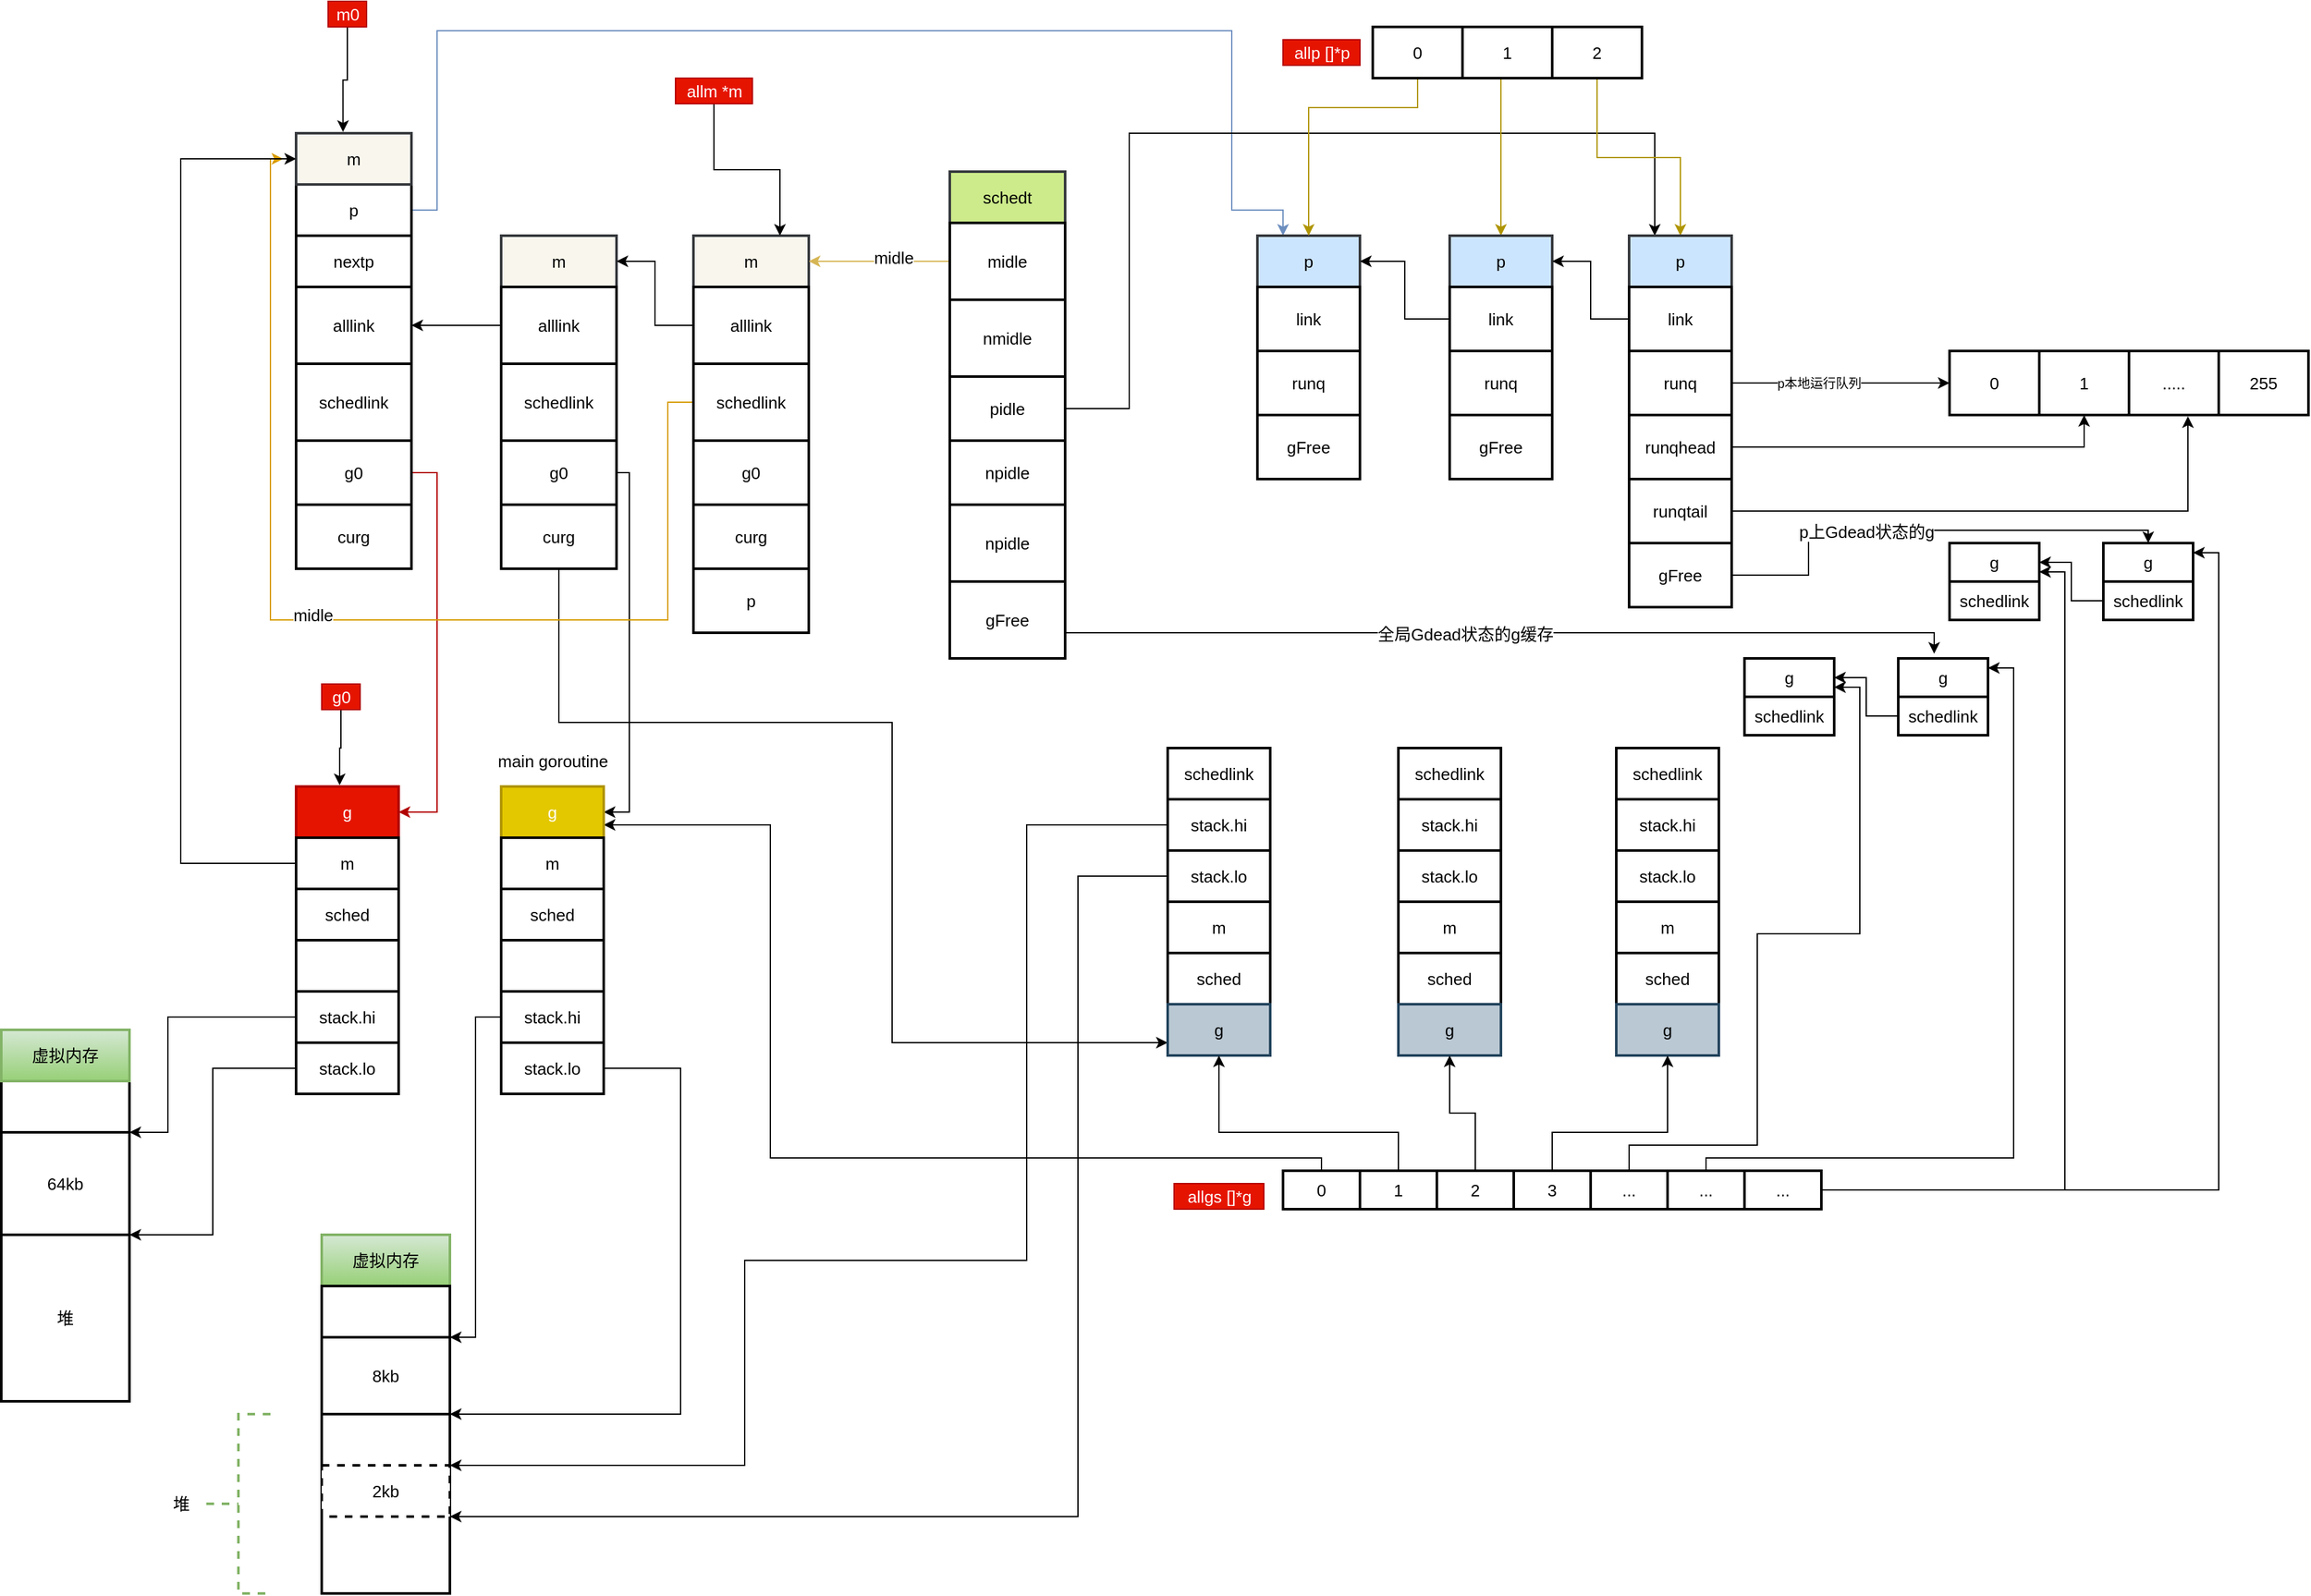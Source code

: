 <mxfile version="13.0.3" type="device"><diagram id="3oqFV0iquwvvGDS5GMad" name="第 1 页"><mxGraphModel dx="768" dy="491" grid="1" gridSize="10" guides="1" tooltips="1" connect="1" arrows="1" fold="1" page="1" pageScale="1" pageWidth="3300" pageHeight="4681" math="0" shadow="0"><root><mxCell id="0"/><mxCell id="1" parent="0"/><mxCell id="iN0XmJ00OqrvNZ1VETQg-56" value="" style="edgeStyle=orthogonalEdgeStyle;rounded=0;orthogonalLoop=1;jettySize=auto;html=1;fontSize=13;" parent="1" source="iN0XmJ00OqrvNZ1VETQg-53" target="iN0XmJ00OqrvNZ1VETQg-55" edge="1"><mxGeometry relative="1" as="geometry"/></mxCell><mxCell id="iN0XmJ00OqrvNZ1VETQg-380" value="" style="edgeStyle=orthogonalEdgeStyle;rounded=0;orthogonalLoop=1;jettySize=auto;html=1;fontSize=13;" parent="1" source="iN0XmJ00OqrvNZ1VETQg-53" target="iN0XmJ00OqrvNZ1VETQg-379" edge="1"><mxGeometry relative="1" as="geometry"/></mxCell><mxCell id="iN0XmJ00OqrvNZ1VETQg-53" value="nextp" style="whiteSpace=wrap;html=1;strokeWidth=2;fontSize=13;" parent="1" vertex="1"><mxGeometry x="300" y="190" width="90" height="40" as="geometry"/></mxCell><mxCell id="iN0XmJ00OqrvNZ1VETQg-382" value="" style="edgeStyle=orthogonalEdgeStyle;rounded=0;orthogonalLoop=1;jettySize=auto;html=1;fontSize=13;" parent="1" source="iN0XmJ00OqrvNZ1VETQg-379" target="iN0XmJ00OqrvNZ1VETQg-381" edge="1"><mxGeometry relative="1" as="geometry"/></mxCell><mxCell id="iN0XmJ00OqrvNZ1VETQg-385" style="edgeStyle=orthogonalEdgeStyle;rounded=0;orthogonalLoop=1;jettySize=auto;html=1;entryX=0.25;entryY=0;entryDx=0;entryDy=0;fontSize=13;fillColor=#dae8fc;strokeColor=#6c8ebf;" parent="1" source="iN0XmJ00OqrvNZ1VETQg-379" target="iN0XmJ00OqrvNZ1VETQg-120" edge="1"><mxGeometry relative="1" as="geometry"><Array as="points"><mxPoint x="410" y="170"/><mxPoint x="410" y="30"/><mxPoint x="1030" y="30"/><mxPoint x="1030" y="170"/><mxPoint x="1070" y="170"/></Array></mxGeometry></mxCell><mxCell id="iN0XmJ00OqrvNZ1VETQg-379" value="p" style="whiteSpace=wrap;html=1;strokeWidth=2;fontSize=13;" parent="1" vertex="1"><mxGeometry x="300" y="150" width="90" height="40" as="geometry"/></mxCell><mxCell id="iN0XmJ00OqrvNZ1VETQg-381" value="m" style="whiteSpace=wrap;html=1;strokeWidth=2;fontSize=13;fillColor=#f9f7ed;strokeColor=#36393d;" parent="1" vertex="1"><mxGeometry x="300" y="110" width="90" height="40" as="geometry"/></mxCell><mxCell id="iN0XmJ00OqrvNZ1VETQg-62" value="" style="edgeStyle=orthogonalEdgeStyle;rounded=0;orthogonalLoop=1;jettySize=auto;html=1;fontSize=13;" parent="1" source="iN0XmJ00OqrvNZ1VETQg-55" target="iN0XmJ00OqrvNZ1VETQg-61" edge="1"><mxGeometry relative="1" as="geometry"/></mxCell><mxCell id="iN0XmJ00OqrvNZ1VETQg-55" value="alllink" style="whiteSpace=wrap;html=1;strokeWidth=2;fontSize=13;" parent="1" vertex="1"><mxGeometry x="300" y="230" width="90" height="60" as="geometry"/></mxCell><mxCell id="iN0XmJ00OqrvNZ1VETQg-64" value="" style="edgeStyle=orthogonalEdgeStyle;rounded=0;orthogonalLoop=1;jettySize=auto;html=1;fontSize=13;" parent="1" source="iN0XmJ00OqrvNZ1VETQg-61" target="iN0XmJ00OqrvNZ1VETQg-63" edge="1"><mxGeometry relative="1" as="geometry"/></mxCell><mxCell id="iN0XmJ00OqrvNZ1VETQg-61" value="schedlink" style="whiteSpace=wrap;html=1;strokeWidth=2;fontSize=13;" parent="1" vertex="1"><mxGeometry x="300" y="290" width="90" height="60" as="geometry"/></mxCell><mxCell id="iN0XmJ00OqrvNZ1VETQg-290" value="" style="edgeStyle=orthogonalEdgeStyle;rounded=0;orthogonalLoop=1;jettySize=auto;html=1;fontSize=13;" parent="1" source="iN0XmJ00OqrvNZ1VETQg-63" target="iN0XmJ00OqrvNZ1VETQg-289" edge="1"><mxGeometry relative="1" as="geometry"/></mxCell><mxCell id="iN0XmJ00OqrvNZ1VETQg-307" style="edgeStyle=orthogonalEdgeStyle;rounded=0;orthogonalLoop=1;jettySize=auto;html=1;entryX=1;entryY=0.5;entryDx=0;entryDy=0;fontSize=13;fillColor=#e51400;strokeColor=#B20000;" parent="1" source="iN0XmJ00OqrvNZ1VETQg-63" target="iN0XmJ00OqrvNZ1VETQg-256" edge="1"><mxGeometry relative="1" as="geometry"><Array as="points"><mxPoint x="410" y="375"/><mxPoint x="410" y="640"/></Array></mxGeometry></mxCell><mxCell id="iN0XmJ00OqrvNZ1VETQg-63" value="g0" style="whiteSpace=wrap;html=1;strokeWidth=2;fontSize=13;" parent="1" vertex="1"><mxGeometry x="300" y="350" width="90" height="50" as="geometry"/></mxCell><mxCell id="iN0XmJ00OqrvNZ1VETQg-60" value="" style="edgeStyle=orthogonalEdgeStyle;rounded=0;orthogonalLoop=1;jettySize=auto;html=1;fontSize=13;" parent="1" edge="1"><mxGeometry relative="1" as="geometry"><mxPoint x="345" y="310" as="sourcePoint"/><mxPoint x="345" y="310" as="targetPoint"/></mxGeometry></mxCell><mxCell id="iN0XmJ00OqrvNZ1VETQg-66" value="" style="edgeStyle=orthogonalEdgeStyle;rounded=0;orthogonalLoop=1;jettySize=auto;html=1;fontSize=13;" parent="1" source="iN0XmJ00OqrvNZ1VETQg-67" target="iN0XmJ00OqrvNZ1VETQg-69" edge="1"><mxGeometry relative="1" as="geometry"/></mxCell><mxCell id="iN0XmJ00OqrvNZ1VETQg-67" value="m" style="whiteSpace=wrap;html=1;strokeWidth=2;fontSize=13;fillColor=#f9f7ed;strokeColor=#36393d;" parent="1" vertex="1"><mxGeometry x="460" y="190" width="90" height="40" as="geometry"/></mxCell><mxCell id="iN0XmJ00OqrvNZ1VETQg-68" value="" style="edgeStyle=orthogonalEdgeStyle;rounded=0;orthogonalLoop=1;jettySize=auto;html=1;fontSize=13;" parent="1" source="iN0XmJ00OqrvNZ1VETQg-69" target="iN0XmJ00OqrvNZ1VETQg-71" edge="1"><mxGeometry relative="1" as="geometry"/></mxCell><mxCell id="iN0XmJ00OqrvNZ1VETQg-115" style="edgeStyle=orthogonalEdgeStyle;rounded=0;orthogonalLoop=1;jettySize=auto;html=1;entryX=1;entryY=0.5;entryDx=0;entryDy=0;fontSize=13;" parent="1" source="iN0XmJ00OqrvNZ1VETQg-69" target="iN0XmJ00OqrvNZ1VETQg-55" edge="1"><mxGeometry relative="1" as="geometry"><Array as="points"><mxPoint x="425" y="260"/><mxPoint x="425" y="260"/></Array></mxGeometry></mxCell><mxCell id="iN0XmJ00OqrvNZ1VETQg-69" value="alllink" style="whiteSpace=wrap;html=1;strokeWidth=2;fontSize=13;" parent="1" vertex="1"><mxGeometry x="460" y="230" width="90" height="60" as="geometry"/></mxCell><mxCell id="iN0XmJ00OqrvNZ1VETQg-70" value="" style="edgeStyle=orthogonalEdgeStyle;rounded=0;orthogonalLoop=1;jettySize=auto;html=1;fontSize=13;" parent="1" source="iN0XmJ00OqrvNZ1VETQg-71" target="iN0XmJ00OqrvNZ1VETQg-72" edge="1"><mxGeometry relative="1" as="geometry"/></mxCell><mxCell id="iN0XmJ00OqrvNZ1VETQg-71" value="schedlink" style="whiteSpace=wrap;html=1;strokeWidth=2;fontSize=13;" parent="1" vertex="1"><mxGeometry x="460" y="290" width="90" height="60" as="geometry"/></mxCell><mxCell id="iN0XmJ00OqrvNZ1VETQg-293" value="" style="edgeStyle=orthogonalEdgeStyle;rounded=0;orthogonalLoop=1;jettySize=auto;html=1;fontSize=13;" parent="1" source="iN0XmJ00OqrvNZ1VETQg-72" target="iN0XmJ00OqrvNZ1VETQg-292" edge="1"><mxGeometry relative="1" as="geometry"/></mxCell><mxCell id="iN0XmJ00OqrvNZ1VETQg-325" style="edgeStyle=orthogonalEdgeStyle;rounded=0;orthogonalLoop=1;jettySize=auto;html=1;entryX=1;entryY=0.5;entryDx=0;entryDy=0;fontSize=13;" parent="1" source="iN0XmJ00OqrvNZ1VETQg-72" target="iN0XmJ00OqrvNZ1VETQg-314" edge="1"><mxGeometry relative="1" as="geometry"><Array as="points"><mxPoint x="560" y="375"/><mxPoint x="560" y="640"/></Array></mxGeometry></mxCell><mxCell id="iN0XmJ00OqrvNZ1VETQg-72" value="g0" style="whiteSpace=wrap;html=1;strokeWidth=2;fontSize=13;" parent="1" vertex="1"><mxGeometry x="460" y="350" width="90" height="50" as="geometry"/></mxCell><mxCell id="iN0XmJ00OqrvNZ1VETQg-365" style="edgeStyle=orthogonalEdgeStyle;rounded=0;orthogonalLoop=1;jettySize=auto;html=1;entryX=0;entryY=0.75;entryDx=0;entryDy=0;fontSize=13;" parent="1" source="iN0XmJ00OqrvNZ1VETQg-292" target="iN0XmJ00OqrvNZ1VETQg-187" edge="1"><mxGeometry relative="1" as="geometry"><Array as="points"><mxPoint x="505" y="570"/><mxPoint x="765" y="570"/><mxPoint x="765" y="820"/></Array></mxGeometry></mxCell><mxCell id="iN0XmJ00OqrvNZ1VETQg-292" value="curg" style="whiteSpace=wrap;html=1;strokeWidth=2;fontSize=13;" parent="1" vertex="1"><mxGeometry x="460" y="400" width="90" height="50" as="geometry"/></mxCell><mxCell id="iN0XmJ00OqrvNZ1VETQg-73" value="" style="edgeStyle=orthogonalEdgeStyle;rounded=0;orthogonalLoop=1;jettySize=auto;html=1;fontSize=13;" parent="1" edge="1"><mxGeometry relative="1" as="geometry"><mxPoint x="505" y="310" as="sourcePoint"/><mxPoint x="505" y="310" as="targetPoint"/></mxGeometry></mxCell><mxCell id="iN0XmJ00OqrvNZ1VETQg-74" value="" style="edgeStyle=orthogonalEdgeStyle;rounded=0;orthogonalLoop=1;jettySize=auto;html=1;fontSize=13;" parent="1" source="iN0XmJ00OqrvNZ1VETQg-75" target="iN0XmJ00OqrvNZ1VETQg-77" edge="1"><mxGeometry relative="1" as="geometry"/></mxCell><mxCell id="iN0XmJ00OqrvNZ1VETQg-75" value="m" style="whiteSpace=wrap;html=1;strokeWidth=2;fontSize=13;" parent="1" vertex="1"><mxGeometry x="610" y="190" width="90" height="40" as="geometry"/></mxCell><mxCell id="iN0XmJ00OqrvNZ1VETQg-76" value="" style="edgeStyle=orthogonalEdgeStyle;rounded=0;orthogonalLoop=1;jettySize=auto;html=1;fontSize=13;" parent="1" source="iN0XmJ00OqrvNZ1VETQg-77" target="iN0XmJ00OqrvNZ1VETQg-79" edge="1"><mxGeometry relative="1" as="geometry"/></mxCell><mxCell id="iN0XmJ00OqrvNZ1VETQg-77" value="alllink" style="whiteSpace=wrap;html=1;strokeWidth=2;fontSize=13;" parent="1" vertex="1"><mxGeometry x="610" y="230" width="90" height="60" as="geometry"/></mxCell><mxCell id="iN0XmJ00OqrvNZ1VETQg-78" value="" style="edgeStyle=orthogonalEdgeStyle;rounded=0;orthogonalLoop=1;jettySize=auto;html=1;fontSize=13;" parent="1" source="iN0XmJ00OqrvNZ1VETQg-79" target="iN0XmJ00OqrvNZ1VETQg-80" edge="1"><mxGeometry relative="1" as="geometry"/></mxCell><mxCell id="iN0XmJ00OqrvNZ1VETQg-79" value="schedlink" style="whiteSpace=wrap;html=1;strokeWidth=2;fontSize=13;" parent="1" vertex="1"><mxGeometry x="610" y="290" width="90" height="60" as="geometry"/></mxCell><mxCell id="iN0XmJ00OqrvNZ1VETQg-80" value="" style="whiteSpace=wrap;html=1;strokeWidth=2;fontSize=13;" parent="1" vertex="1"><mxGeometry x="610" y="350" width="90" height="50" as="geometry"/></mxCell><mxCell id="iN0XmJ00OqrvNZ1VETQg-81" value="" style="edgeStyle=orthogonalEdgeStyle;rounded=0;orthogonalLoop=1;jettySize=auto;html=1;fontSize=13;" parent="1" edge="1"><mxGeometry relative="1" as="geometry"><mxPoint x="655" y="310" as="sourcePoint"/><mxPoint x="655" y="310" as="targetPoint"/></mxGeometry></mxCell><mxCell id="iN0XmJ00OqrvNZ1VETQg-82" value="" style="edgeStyle=orthogonalEdgeStyle;rounded=0;orthogonalLoop=1;jettySize=auto;html=1;fontSize=13;" parent="1" source="iN0XmJ00OqrvNZ1VETQg-83" target="iN0XmJ00OqrvNZ1VETQg-85" edge="1"><mxGeometry relative="1" as="geometry"/></mxCell><mxCell id="iN0XmJ00OqrvNZ1VETQg-83" value="m" style="whiteSpace=wrap;html=1;strokeWidth=2;fontSize=13;fillColor=#f9f7ed;strokeColor=#36393d;" parent="1" vertex="1"><mxGeometry x="610" y="190" width="90" height="40" as="geometry"/></mxCell><mxCell id="iN0XmJ00OqrvNZ1VETQg-84" value="" style="edgeStyle=orthogonalEdgeStyle;rounded=0;orthogonalLoop=1;jettySize=auto;html=1;fontSize=13;" parent="1" source="iN0XmJ00OqrvNZ1VETQg-85" target="iN0XmJ00OqrvNZ1VETQg-87" edge="1"><mxGeometry relative="1" as="geometry"/></mxCell><mxCell id="iN0XmJ00OqrvNZ1VETQg-114" style="edgeStyle=orthogonalEdgeStyle;rounded=0;orthogonalLoop=1;jettySize=auto;html=1;entryX=1;entryY=0.5;entryDx=0;entryDy=0;fontSize=13;" parent="1" source="iN0XmJ00OqrvNZ1VETQg-85" target="iN0XmJ00OqrvNZ1VETQg-67" edge="1"><mxGeometry relative="1" as="geometry"/></mxCell><mxCell id="iN0XmJ00OqrvNZ1VETQg-85" value="alllink" style="whiteSpace=wrap;html=1;strokeWidth=2;fontSize=13;" parent="1" vertex="1"><mxGeometry x="610" y="230" width="90" height="60" as="geometry"/></mxCell><mxCell id="iN0XmJ00OqrvNZ1VETQg-86" value="" style="edgeStyle=orthogonalEdgeStyle;rounded=0;orthogonalLoop=1;jettySize=auto;html=1;fontSize=13;" parent="1" source="iN0XmJ00OqrvNZ1VETQg-87" target="iN0XmJ00OqrvNZ1VETQg-88" edge="1"><mxGeometry relative="1" as="geometry"/></mxCell><mxCell id="iN0XmJ00OqrvNZ1VETQg-300" style="edgeStyle=orthogonalEdgeStyle;rounded=0;orthogonalLoop=1;jettySize=auto;html=1;fontSize=13;fillColor=#ffcd28;strokeColor=#d79b00;gradientColor=#ffa500;" parent="1" source="iN0XmJ00OqrvNZ1VETQg-87" edge="1"><mxGeometry relative="1" as="geometry"><mxPoint x="290" y="130" as="targetPoint"/><Array as="points"><mxPoint x="590" y="320"/><mxPoint x="590" y="490"/><mxPoint x="280" y="490"/><mxPoint x="280" y="130"/></Array></mxGeometry></mxCell><mxCell id="iN0XmJ00OqrvNZ1VETQg-326" value="midle" style="edgeLabel;html=1;align=center;verticalAlign=middle;resizable=0;points=[];fontSize=13;" parent="iN0XmJ00OqrvNZ1VETQg-300" vertex="1" connectable="0"><mxGeometry x="0.075" y="-4" relative="1" as="geometry"><mxPoint as="offset"/></mxGeometry></mxCell><mxCell id="iN0XmJ00OqrvNZ1VETQg-87" value="schedlink" style="whiteSpace=wrap;html=1;strokeWidth=2;fontSize=13;" parent="1" vertex="1"><mxGeometry x="610" y="290" width="90" height="60" as="geometry"/></mxCell><mxCell id="iN0XmJ00OqrvNZ1VETQg-297" value="" style="edgeStyle=orthogonalEdgeStyle;rounded=0;orthogonalLoop=1;jettySize=auto;html=1;fontSize=13;" parent="1" source="iN0XmJ00OqrvNZ1VETQg-88" target="iN0XmJ00OqrvNZ1VETQg-296" edge="1"><mxGeometry relative="1" as="geometry"/></mxCell><mxCell id="iN0XmJ00OqrvNZ1VETQg-88" value="g0" style="whiteSpace=wrap;html=1;strokeWidth=2;fontSize=13;" parent="1" vertex="1"><mxGeometry x="610" y="350" width="90" height="50" as="geometry"/></mxCell><mxCell id="iN0XmJ00OqrvNZ1VETQg-364" value="" style="edgeStyle=orthogonalEdgeStyle;rounded=0;orthogonalLoop=1;jettySize=auto;html=1;fontSize=13;" parent="1" source="iN0XmJ00OqrvNZ1VETQg-296" target="iN0XmJ00OqrvNZ1VETQg-363" edge="1"><mxGeometry relative="1" as="geometry"/></mxCell><mxCell id="iN0XmJ00OqrvNZ1VETQg-296" value="curg" style="whiteSpace=wrap;html=1;strokeWidth=2;fontSize=13;" parent="1" vertex="1"><mxGeometry x="610" y="400" width="90" height="50" as="geometry"/></mxCell><mxCell id="iN0XmJ00OqrvNZ1VETQg-363" value="p" style="whiteSpace=wrap;html=1;strokeWidth=2;fontSize=13;" parent="1" vertex="1"><mxGeometry x="610" y="450" width="90" height="50" as="geometry"/></mxCell><mxCell id="iN0XmJ00OqrvNZ1VETQg-89" value="" style="edgeStyle=orthogonalEdgeStyle;rounded=0;orthogonalLoop=1;jettySize=auto;html=1;fontSize=13;" parent="1" edge="1"><mxGeometry relative="1" as="geometry"><mxPoint x="655" y="310" as="sourcePoint"/><mxPoint x="655" y="310" as="targetPoint"/></mxGeometry></mxCell><mxCell id="iN0XmJ00OqrvNZ1VETQg-93" value="" style="edgeStyle=orthogonalEdgeStyle;rounded=0;orthogonalLoop=1;jettySize=auto;html=1;fontSize=13;" parent="1" source="iN0XmJ00OqrvNZ1VETQg-94" target="iN0XmJ00OqrvNZ1VETQg-96" edge="1"><mxGeometry relative="1" as="geometry"/></mxCell><mxCell id="iN0XmJ00OqrvNZ1VETQg-94" value="m" style="whiteSpace=wrap;html=1;strokeWidth=2;fontSize=13;" parent="1" vertex="1"><mxGeometry x="810" y="140" width="90" height="40" as="geometry"/></mxCell><mxCell id="iN0XmJ00OqrvNZ1VETQg-95" value="" style="edgeStyle=orthogonalEdgeStyle;rounded=0;orthogonalLoop=1;jettySize=auto;html=1;fontSize=13;" parent="1" source="iN0XmJ00OqrvNZ1VETQg-96" target="iN0XmJ00OqrvNZ1VETQg-98" edge="1"><mxGeometry relative="1" as="geometry"/></mxCell><mxCell id="iN0XmJ00OqrvNZ1VETQg-96" value="alllink" style="whiteSpace=wrap;html=1;strokeWidth=2;fontSize=13;" parent="1" vertex="1"><mxGeometry x="810" y="180" width="90" height="60" as="geometry"/></mxCell><mxCell id="iN0XmJ00OqrvNZ1VETQg-97" value="" style="edgeStyle=orthogonalEdgeStyle;rounded=0;orthogonalLoop=1;jettySize=auto;html=1;fontSize=13;" parent="1" source="iN0XmJ00OqrvNZ1VETQg-98" target="iN0XmJ00OqrvNZ1VETQg-99" edge="1"><mxGeometry relative="1" as="geometry"/></mxCell><mxCell id="iN0XmJ00OqrvNZ1VETQg-98" value="schedlink" style="whiteSpace=wrap;html=1;strokeWidth=2;fontSize=13;" parent="1" vertex="1"><mxGeometry x="810" y="240" width="90" height="60" as="geometry"/></mxCell><mxCell id="iN0XmJ00OqrvNZ1VETQg-99" value="" style="whiteSpace=wrap;html=1;strokeWidth=2;fontSize=13;" parent="1" vertex="1"><mxGeometry x="810" y="300" width="90" height="50" as="geometry"/></mxCell><mxCell id="iN0XmJ00OqrvNZ1VETQg-100" value="" style="edgeStyle=orthogonalEdgeStyle;rounded=0;orthogonalLoop=1;jettySize=auto;html=1;fontSize=13;" parent="1" edge="1"><mxGeometry relative="1" as="geometry"><mxPoint x="855" y="260" as="sourcePoint"/><mxPoint x="855" y="260" as="targetPoint"/></mxGeometry></mxCell><mxCell id="iN0XmJ00OqrvNZ1VETQg-101" value="" style="edgeStyle=orthogonalEdgeStyle;rounded=0;orthogonalLoop=1;jettySize=auto;html=1;fontSize=13;" parent="1" source="iN0XmJ00OqrvNZ1VETQg-102" target="iN0XmJ00OqrvNZ1VETQg-104" edge="1"><mxGeometry relative="1" as="geometry"/></mxCell><mxCell id="iN0XmJ00OqrvNZ1VETQg-102" value="schedt" style="whiteSpace=wrap;html=1;strokeWidth=2;fontSize=13;fillColor=#cdeb8b;strokeColor=#36393d;" parent="1" vertex="1"><mxGeometry x="810" y="140" width="90" height="40" as="geometry"/></mxCell><mxCell id="iN0XmJ00OqrvNZ1VETQg-103" value="" style="edgeStyle=orthogonalEdgeStyle;rounded=0;orthogonalLoop=1;jettySize=auto;html=1;fontSize=13;" parent="1" source="iN0XmJ00OqrvNZ1VETQg-104" target="iN0XmJ00OqrvNZ1VETQg-106" edge="1"><mxGeometry relative="1" as="geometry"/></mxCell><mxCell id="iN0XmJ00OqrvNZ1VETQg-116" style="edgeStyle=orthogonalEdgeStyle;rounded=0;orthogonalLoop=1;jettySize=auto;html=1;fontSize=13;entryX=1;entryY=0.5;entryDx=0;entryDy=0;fillColor=#fff2cc;strokeColor=#d6b656;gradientColor=#ffd966;" parent="1" source="iN0XmJ00OqrvNZ1VETQg-104" target="iN0XmJ00OqrvNZ1VETQg-83" edge="1"><mxGeometry relative="1" as="geometry"><mxPoint x="710" y="210" as="targetPoint"/></mxGeometry></mxCell><mxCell id="iN0XmJ00OqrvNZ1VETQg-327" value="midle" style="edgeLabel;html=1;align=center;verticalAlign=middle;resizable=0;points=[];fontSize=13;" parent="iN0XmJ00OqrvNZ1VETQg-116" vertex="1" connectable="0"><mxGeometry x="-0.2" y="-3" relative="1" as="geometry"><mxPoint as="offset"/></mxGeometry></mxCell><mxCell id="iN0XmJ00OqrvNZ1VETQg-104" value="midle" style="whiteSpace=wrap;html=1;strokeWidth=2;fontSize=13;" parent="1" vertex="1"><mxGeometry x="810" y="180" width="90" height="60" as="geometry"/></mxCell><mxCell id="iN0XmJ00OqrvNZ1VETQg-105" value="" style="edgeStyle=orthogonalEdgeStyle;rounded=0;orthogonalLoop=1;jettySize=auto;html=1;fontSize=13;" parent="1" source="iN0XmJ00OqrvNZ1VETQg-106" target="iN0XmJ00OqrvNZ1VETQg-107" edge="1"><mxGeometry relative="1" as="geometry"/></mxCell><mxCell id="iN0XmJ00OqrvNZ1VETQg-106" value="nmidle" style="whiteSpace=wrap;html=1;strokeWidth=2;fontSize=13;" parent="1" vertex="1"><mxGeometry x="810" y="240" width="90" height="60" as="geometry"/></mxCell><mxCell id="iN0XmJ00OqrvNZ1VETQg-110" value="" style="edgeStyle=orthogonalEdgeStyle;rounded=0;orthogonalLoop=1;jettySize=auto;html=1;fontSize=13;" parent="1" source="iN0XmJ00OqrvNZ1VETQg-107" target="iN0XmJ00OqrvNZ1VETQg-109" edge="1"><mxGeometry relative="1" as="geometry"/></mxCell><mxCell id="iN0XmJ00OqrvNZ1VETQg-386" style="edgeStyle=orthogonalEdgeStyle;rounded=0;orthogonalLoop=1;jettySize=auto;html=1;entryX=0.25;entryY=0;entryDx=0;entryDy=0;fontSize=13;" parent="1" source="iN0XmJ00OqrvNZ1VETQg-107" target="iN0XmJ00OqrvNZ1VETQg-142" edge="1"><mxGeometry relative="1" as="geometry"><Array as="points"><mxPoint x="950" y="325"/><mxPoint x="950" y="110"/><mxPoint x="1360" y="110"/></Array></mxGeometry></mxCell><mxCell id="iN0XmJ00OqrvNZ1VETQg-107" value="pidle" style="whiteSpace=wrap;html=1;strokeWidth=2;fontSize=13;" parent="1" vertex="1"><mxGeometry x="810" y="300" width="90" height="50" as="geometry"/></mxCell><mxCell id="iN0XmJ00OqrvNZ1VETQg-155" value="" style="edgeStyle=orthogonalEdgeStyle;rounded=0;orthogonalLoop=1;jettySize=auto;html=1;fontSize=13;" parent="1" source="iN0XmJ00OqrvNZ1VETQg-109" target="iN0XmJ00OqrvNZ1VETQg-154" edge="1"><mxGeometry relative="1" as="geometry"/></mxCell><mxCell id="iN0XmJ00OqrvNZ1VETQg-109" value="npidle" style="whiteSpace=wrap;html=1;strokeWidth=2;fontSize=13;" parent="1" vertex="1"><mxGeometry x="810" y="350" width="90" height="50" as="geometry"/></mxCell><mxCell id="iN0XmJ00OqrvNZ1VETQg-241" value="" style="edgeStyle=orthogonalEdgeStyle;rounded=0;orthogonalLoop=1;jettySize=auto;html=1;fontSize=13;" parent="1" source="iN0XmJ00OqrvNZ1VETQg-154" target="iN0XmJ00OqrvNZ1VETQg-240" edge="1"><mxGeometry relative="1" as="geometry"/></mxCell><mxCell id="iN0XmJ00OqrvNZ1VETQg-154" value="npidle" style="whiteSpace=wrap;html=1;strokeWidth=2;fontSize=13;" parent="1" vertex="1"><mxGeometry x="810" y="400" width="90" height="60" as="geometry"/></mxCell><mxCell id="iN0XmJ00OqrvNZ1VETQg-423" style="edgeStyle=orthogonalEdgeStyle;rounded=0;orthogonalLoop=1;jettySize=auto;html=1;entryX=0.4;entryY=-0.122;entryDx=0;entryDy=0;entryPerimeter=0;fontSize=13;" parent="1" source="iN0XmJ00OqrvNZ1VETQg-240" target="iN0XmJ00OqrvNZ1VETQg-420" edge="1"><mxGeometry relative="1" as="geometry"><Array as="points"><mxPoint x="1578" y="500"/></Array></mxGeometry></mxCell><mxCell id="hMYXzl5LNc6AK7DutgkD-3" value="&lt;font style=&quot;font-size: 13px&quot;&gt;全局Gdead状态的g缓存&lt;/font&gt;" style="edgeLabel;html=1;align=center;verticalAlign=middle;resizable=0;points=[];" parent="iN0XmJ00OqrvNZ1VETQg-423" vertex="1" connectable="0"><mxGeometry x="-0.102" y="-1" relative="1" as="geometry"><mxPoint as="offset"/></mxGeometry></mxCell><mxCell id="iN0XmJ00OqrvNZ1VETQg-240" value="gFree" style="whiteSpace=wrap;html=1;strokeWidth=2;fontSize=13;" parent="1" vertex="1"><mxGeometry x="810" y="460" width="90" height="60" as="geometry"/></mxCell><mxCell id="iN0XmJ00OqrvNZ1VETQg-108" value="" style="edgeStyle=orthogonalEdgeStyle;rounded=0;orthogonalLoop=1;jettySize=auto;html=1;fontSize=13;" parent="1" edge="1"><mxGeometry relative="1" as="geometry"><mxPoint x="855" y="260" as="sourcePoint"/><mxPoint x="855" y="260" as="targetPoint"/></mxGeometry></mxCell><mxCell id="iN0XmJ00OqrvNZ1VETQg-113" style="edgeStyle=orthogonalEdgeStyle;rounded=0;orthogonalLoop=1;jettySize=auto;html=1;entryX=0.75;entryY=0;entryDx=0;entryDy=0;fontSize=13;" parent="1" source="iN0XmJ00OqrvNZ1VETQg-111" target="iN0XmJ00OqrvNZ1VETQg-83" edge="1"><mxGeometry relative="1" as="geometry"/></mxCell><mxCell id="iN0XmJ00OqrvNZ1VETQg-111" value="allm *m" style="text;html=1;align=center;verticalAlign=middle;resizable=0;points=[];autosize=1;fontSize=13;fillColor=#e51400;strokeColor=#B20000;fontColor=#ffffff;" parent="1" vertex="1"><mxGeometry x="596" y="67" width="60" height="20" as="geometry"/></mxCell><mxCell id="iN0XmJ00OqrvNZ1VETQg-120" value="p" style="rounded=0;whiteSpace=wrap;html=1;strokeWidth=2;fontSize=13;fillColor=#cce5ff;strokeColor=#36393d;" parent="1" vertex="1"><mxGeometry x="1050" y="190" width="80" height="40" as="geometry"/></mxCell><mxCell id="iN0XmJ00OqrvNZ1VETQg-124" value="" style="edgeStyle=orthogonalEdgeStyle;rounded=0;orthogonalLoop=1;jettySize=auto;html=1;fontSize=13;" parent="1" source="iN0XmJ00OqrvNZ1VETQg-121" target="iN0XmJ00OqrvNZ1VETQg-123" edge="1"><mxGeometry relative="1" as="geometry"/></mxCell><mxCell id="iN0XmJ00OqrvNZ1VETQg-121" value="link" style="rounded=0;whiteSpace=wrap;html=1;strokeWidth=2;fontSize=13;" parent="1" vertex="1"><mxGeometry x="1050" y="230" width="80" height="50" as="geometry"/></mxCell><mxCell id="iN0XmJ00OqrvNZ1VETQg-157" value="" style="edgeStyle=orthogonalEdgeStyle;rounded=0;orthogonalLoop=1;jettySize=auto;html=1;fontSize=13;" parent="1" source="iN0XmJ00OqrvNZ1VETQg-123" target="iN0XmJ00OqrvNZ1VETQg-156" edge="1"><mxGeometry relative="1" as="geometry"/></mxCell><mxCell id="iN0XmJ00OqrvNZ1VETQg-123" value="runq" style="rounded=0;whiteSpace=wrap;html=1;strokeWidth=2;fontSize=13;" parent="1" vertex="1"><mxGeometry x="1050" y="280" width="80" height="50" as="geometry"/></mxCell><mxCell id="iN0XmJ00OqrvNZ1VETQg-156" value="gFree" style="rounded=0;whiteSpace=wrap;html=1;strokeWidth=2;fontSize=13;" parent="1" vertex="1"><mxGeometry x="1050" y="330" width="80" height="50" as="geometry"/></mxCell><mxCell id="iN0XmJ00OqrvNZ1VETQg-146" style="edgeStyle=orthogonalEdgeStyle;rounded=0;orthogonalLoop=1;jettySize=auto;html=1;entryX=0.5;entryY=0;entryDx=0;entryDy=0;fontSize=13;fillColor=#e3c800;strokeColor=#B09500;" parent="1" source="iN0XmJ00OqrvNZ1VETQg-125" target="iN0XmJ00OqrvNZ1VETQg-120" edge="1"><mxGeometry relative="1" as="geometry"><Array as="points"><mxPoint x="1175" y="90"/><mxPoint x="1090" y="90"/></Array></mxGeometry></mxCell><mxCell id="iN0XmJ00OqrvNZ1VETQg-125" value="0" style="rounded=0;whiteSpace=wrap;html=1;strokeWidth=2;fontSize=13;" parent="1" vertex="1"><mxGeometry x="1140" y="27" width="70" height="40" as="geometry"/></mxCell><mxCell id="iN0XmJ00OqrvNZ1VETQg-147" style="edgeStyle=orthogonalEdgeStyle;rounded=0;orthogonalLoop=1;jettySize=auto;html=1;fontSize=13;fillColor=#e3c800;strokeColor=#B09500;entryX=0.5;entryY=0;entryDx=0;entryDy=0;" parent="1" source="iN0XmJ00OqrvNZ1VETQg-126" target="iN0XmJ00OqrvNZ1VETQg-138" edge="1"><mxGeometry relative="1" as="geometry"><mxPoint x="1245" y="180" as="targetPoint"/><Array as="points"><mxPoint x="1240" y="100"/><mxPoint x="1240" y="100"/></Array></mxGeometry></mxCell><mxCell id="iN0XmJ00OqrvNZ1VETQg-126" value="1" style="rounded=0;whiteSpace=wrap;html=1;strokeWidth=2;fontSize=13;" parent="1" vertex="1"><mxGeometry x="1210" y="27" width="70" height="40" as="geometry"/></mxCell><mxCell id="iN0XmJ00OqrvNZ1VETQg-148" style="edgeStyle=orthogonalEdgeStyle;rounded=0;orthogonalLoop=1;jettySize=auto;html=1;entryX=0.5;entryY=0;entryDx=0;entryDy=0;fontSize=13;fillColor=#e3c800;strokeColor=#B09500;" parent="1" source="iN0XmJ00OqrvNZ1VETQg-128" target="iN0XmJ00OqrvNZ1VETQg-142" edge="1"><mxGeometry relative="1" as="geometry"><Array as="points"><mxPoint x="1315" y="129"/><mxPoint x="1380" y="129"/></Array></mxGeometry></mxCell><mxCell id="iN0XmJ00OqrvNZ1VETQg-128" value="2" style="rounded=0;whiteSpace=wrap;html=1;strokeWidth=2;fontSize=13;" parent="1" vertex="1"><mxGeometry x="1280" y="27" width="70" height="40" as="geometry"/></mxCell><mxCell id="iN0XmJ00OqrvNZ1VETQg-132" value="allp []*p" style="text;html=1;align=center;verticalAlign=middle;resizable=0;points=[];autosize=1;fontSize=13;fillColor=#e51400;strokeColor=#B20000;fontColor=#ffffff;" parent="1" vertex="1"><mxGeometry x="1070" y="37" width="60" height="20" as="geometry"/></mxCell><mxCell id="iN0XmJ00OqrvNZ1VETQg-138" value="p" style="rounded=0;whiteSpace=wrap;html=1;strokeWidth=2;fontSize=13;fillColor=#cce5ff;strokeColor=#36393d;" parent="1" vertex="1"><mxGeometry x="1200" y="190" width="80" height="40" as="geometry"/></mxCell><mxCell id="iN0XmJ00OqrvNZ1VETQg-139" value="" style="edgeStyle=orthogonalEdgeStyle;rounded=0;orthogonalLoop=1;jettySize=auto;html=1;fontSize=13;" parent="1" source="iN0XmJ00OqrvNZ1VETQg-140" target="iN0XmJ00OqrvNZ1VETQg-141" edge="1"><mxGeometry relative="1" as="geometry"/></mxCell><mxCell id="iN0XmJ00OqrvNZ1VETQg-149" style="edgeStyle=orthogonalEdgeStyle;rounded=0;orthogonalLoop=1;jettySize=auto;html=1;entryX=1;entryY=0.5;entryDx=0;entryDy=0;fontSize=13;" parent="1" source="iN0XmJ00OqrvNZ1VETQg-140" target="iN0XmJ00OqrvNZ1VETQg-120" edge="1"><mxGeometry relative="1" as="geometry"/></mxCell><mxCell id="iN0XmJ00OqrvNZ1VETQg-140" value="link" style="rounded=0;whiteSpace=wrap;html=1;strokeWidth=2;fontSize=13;" parent="1" vertex="1"><mxGeometry x="1200" y="230" width="80" height="50" as="geometry"/></mxCell><mxCell id="iN0XmJ00OqrvNZ1VETQg-161" value="" style="edgeStyle=orthogonalEdgeStyle;rounded=0;orthogonalLoop=1;jettySize=auto;html=1;fontSize=13;" parent="1" source="iN0XmJ00OqrvNZ1VETQg-141" target="iN0XmJ00OqrvNZ1VETQg-160" edge="1"><mxGeometry relative="1" as="geometry"/></mxCell><mxCell id="iN0XmJ00OqrvNZ1VETQg-141" value="runq" style="rounded=0;whiteSpace=wrap;html=1;strokeWidth=2;fontSize=13;" parent="1" vertex="1"><mxGeometry x="1200" y="280" width="80" height="50" as="geometry"/></mxCell><mxCell id="iN0XmJ00OqrvNZ1VETQg-160" value="&lt;span style=&quot;font-size: 13px;&quot;&gt;gFree&lt;/span&gt;" style="rounded=0;whiteSpace=wrap;html=1;strokeWidth=2;fontSize=13;" parent="1" vertex="1"><mxGeometry x="1200" y="330" width="80" height="50" as="geometry"/></mxCell><mxCell id="iN0XmJ00OqrvNZ1VETQg-142" value="p" style="rounded=0;whiteSpace=wrap;html=1;strokeWidth=2;fontSize=13;fillColor=#cce5ff;strokeColor=#36393d;" parent="1" vertex="1"><mxGeometry x="1340" y="190" width="80" height="40" as="geometry"/></mxCell><mxCell id="iN0XmJ00OqrvNZ1VETQg-143" value="" style="edgeStyle=orthogonalEdgeStyle;rounded=0;orthogonalLoop=1;jettySize=auto;html=1;fontSize=13;" parent="1" source="iN0XmJ00OqrvNZ1VETQg-144" target="iN0XmJ00OqrvNZ1VETQg-145" edge="1"><mxGeometry relative="1" as="geometry"/></mxCell><mxCell id="iN0XmJ00OqrvNZ1VETQg-150" style="edgeStyle=orthogonalEdgeStyle;rounded=0;orthogonalLoop=1;jettySize=auto;html=1;entryX=1;entryY=0.5;entryDx=0;entryDy=0;fontSize=13;" parent="1" source="iN0XmJ00OqrvNZ1VETQg-144" target="iN0XmJ00OqrvNZ1VETQg-138" edge="1"><mxGeometry relative="1" as="geometry"/></mxCell><mxCell id="iN0XmJ00OqrvNZ1VETQg-144" value="link" style="rounded=0;whiteSpace=wrap;html=1;strokeWidth=2;fontSize=13;" parent="1" vertex="1"><mxGeometry x="1340" y="230" width="80" height="50" as="geometry"/></mxCell><mxCell id="iN0XmJ00OqrvNZ1VETQg-165" value="" style="edgeStyle=orthogonalEdgeStyle;rounded=0;orthogonalLoop=1;jettySize=auto;html=1;fontSize=13;" parent="1" source="iN0XmJ00OqrvNZ1VETQg-145" target="iN0XmJ00OqrvNZ1VETQg-164" edge="1"><mxGeometry relative="1" as="geometry"/></mxCell><mxCell id="iN0XmJ00OqrvNZ1VETQg-394" style="edgeStyle=orthogonalEdgeStyle;rounded=0;orthogonalLoop=1;jettySize=auto;html=1;fontSize=13;" parent="1" source="iN0XmJ00OqrvNZ1VETQg-145" edge="1"><mxGeometry relative="1" as="geometry"><mxPoint x="1590" y="305" as="targetPoint"/></mxGeometry></mxCell><mxCell id="hMYXzl5LNc6AK7DutgkD-1" value="&lt;font size=&quot;1&quot;&gt;p本地运行队列&lt;/font&gt;" style="edgeLabel;html=1;align=center;verticalAlign=middle;resizable=0;points=[];" parent="iN0XmJ00OqrvNZ1VETQg-394" vertex="1" connectable="0"><mxGeometry x="-0.208" relative="1" as="geometry"><mxPoint as="offset"/></mxGeometry></mxCell><mxCell id="iN0XmJ00OqrvNZ1VETQg-145" value="runq" style="rounded=0;whiteSpace=wrap;html=1;strokeWidth=2;fontSize=13;" parent="1" vertex="1"><mxGeometry x="1340" y="280" width="80" height="50" as="geometry"/></mxCell><mxCell id="iN0XmJ00OqrvNZ1VETQg-167" value="" style="edgeStyle=orthogonalEdgeStyle;rounded=0;orthogonalLoop=1;jettySize=auto;html=1;fontSize=13;" parent="1" source="iN0XmJ00OqrvNZ1VETQg-164" target="iN0XmJ00OqrvNZ1VETQg-166" edge="1"><mxGeometry relative="1" as="geometry"/></mxCell><mxCell id="iN0XmJ00OqrvNZ1VETQg-395" style="edgeStyle=orthogonalEdgeStyle;rounded=0;orthogonalLoop=1;jettySize=auto;html=1;entryX=0.5;entryY=1;entryDx=0;entryDy=0;fontSize=13;" parent="1" source="iN0XmJ00OqrvNZ1VETQg-164" target="iN0XmJ00OqrvNZ1VETQg-388" edge="1"><mxGeometry relative="1" as="geometry"/></mxCell><mxCell id="iN0XmJ00OqrvNZ1VETQg-164" value="&lt;span style=&quot;font-size: 13px;&quot;&gt;runqhead&lt;/span&gt;" style="rounded=0;whiteSpace=wrap;html=1;strokeWidth=2;fontSize=13;" parent="1" vertex="1"><mxGeometry x="1340" y="330" width="80" height="50" as="geometry"/></mxCell><mxCell id="iN0XmJ00OqrvNZ1VETQg-243" value="" style="edgeStyle=orthogonalEdgeStyle;rounded=0;orthogonalLoop=1;jettySize=auto;html=1;fontSize=13;" parent="1" source="iN0XmJ00OqrvNZ1VETQg-166" target="iN0XmJ00OqrvNZ1VETQg-242" edge="1"><mxGeometry relative="1" as="geometry"/></mxCell><mxCell id="iN0XmJ00OqrvNZ1VETQg-396" style="edgeStyle=orthogonalEdgeStyle;rounded=0;orthogonalLoop=1;jettySize=auto;html=1;entryX=0.657;entryY=1.02;entryDx=0;entryDy=0;entryPerimeter=0;fontSize=13;" parent="1" source="iN0XmJ00OqrvNZ1VETQg-166" target="iN0XmJ00OqrvNZ1VETQg-390" edge="1"><mxGeometry relative="1" as="geometry"/></mxCell><mxCell id="iN0XmJ00OqrvNZ1VETQg-166" value="runqtail" style="rounded=0;whiteSpace=wrap;html=1;strokeWidth=2;fontSize=13;" parent="1" vertex="1"><mxGeometry x="1340" y="380" width="80" height="50" as="geometry"/></mxCell><mxCell id="iN0XmJ00OqrvNZ1VETQg-408" style="edgeStyle=orthogonalEdgeStyle;rounded=0;orthogonalLoop=1;jettySize=auto;html=1;fontSize=13;entryX=0.5;entryY=0;entryDx=0;entryDy=0;" parent="1" source="iN0XmJ00OqrvNZ1VETQg-242" target="iN0XmJ00OqrvNZ1VETQg-405" edge="1"><mxGeometry relative="1" as="geometry"><mxPoint x="1740" y="420" as="targetPoint"/><Array as="points"><mxPoint x="1480" y="455"/><mxPoint x="1480" y="420"/><mxPoint x="1745" y="420"/></Array></mxGeometry></mxCell><mxCell id="tRAiRUwbQI0wn9Q_P6zM-1" value="p上Gdead状态的g" style="edgeLabel;html=1;align=center;verticalAlign=middle;resizable=0;points=[];fontSize=13;" parent="iN0XmJ00OqrvNZ1VETQg-408" vertex="1" connectable="0"><mxGeometry x="-0.243" y="-1" relative="1" as="geometry"><mxPoint as="offset"/></mxGeometry></mxCell><mxCell id="iN0XmJ00OqrvNZ1VETQg-242" value="gFree" style="rounded=0;whiteSpace=wrap;html=1;strokeWidth=2;fontSize=13;" parent="1" vertex="1"><mxGeometry x="1340" y="430" width="80" height="50" as="geometry"/></mxCell><mxCell id="iN0XmJ00OqrvNZ1VETQg-170" value="" style="edgeStyle=orthogonalEdgeStyle;rounded=0;orthogonalLoop=1;jettySize=auto;html=1;fontSize=13;" parent="1" source="iN0XmJ00OqrvNZ1VETQg-168" target="iN0XmJ00OqrvNZ1VETQg-169" edge="1"><mxGeometry relative="1" as="geometry"/></mxCell><mxCell id="iN0XmJ00OqrvNZ1VETQg-168" value="&lt;span style=&quot;font-size: 13px;&quot;&gt;schedlink&lt;/span&gt;" style="rounded=0;whiteSpace=wrap;html=1;strokeWidth=2;fontSize=13;" parent="1" vertex="1"><mxGeometry x="980" y="590" width="80" height="40" as="geometry"/></mxCell><mxCell id="iN0XmJ00OqrvNZ1VETQg-172" value="" style="edgeStyle=orthogonalEdgeStyle;rounded=0;orthogonalLoop=1;jettySize=auto;html=1;fontSize=13;" parent="1" source="iN0XmJ00OqrvNZ1VETQg-169" target="iN0XmJ00OqrvNZ1VETQg-171" edge="1"><mxGeometry relative="1" as="geometry"/></mxCell><mxCell id="iN0XmJ00OqrvNZ1VETQg-377" style="edgeStyle=orthogonalEdgeStyle;rounded=0;orthogonalLoop=1;jettySize=auto;html=1;entryX=1;entryY=0;entryDx=0;entryDy=0;fontSize=13;" parent="1" source="iN0XmJ00OqrvNZ1VETQg-169" target="iN0XmJ00OqrvNZ1VETQg-375" edge="1"><mxGeometry relative="1" as="geometry"><Array as="points"><mxPoint x="870" y="650"/><mxPoint x="870" y="990"/><mxPoint x="650" y="990"/><mxPoint x="650" y="1150"/></Array></mxGeometry></mxCell><mxCell id="iN0XmJ00OqrvNZ1VETQg-169" value="stack.hi" style="rounded=0;whiteSpace=wrap;html=1;strokeWidth=2;fontSize=13;" parent="1" vertex="1"><mxGeometry x="980" y="630" width="80" height="40" as="geometry"/></mxCell><mxCell id="iN0XmJ00OqrvNZ1VETQg-184" value="" style="edgeStyle=orthogonalEdgeStyle;rounded=0;orthogonalLoop=1;jettySize=auto;html=1;fontSize=13;" parent="1" source="iN0XmJ00OqrvNZ1VETQg-171" target="iN0XmJ00OqrvNZ1VETQg-183" edge="1"><mxGeometry relative="1" as="geometry"/></mxCell><mxCell id="iN0XmJ00OqrvNZ1VETQg-378" style="edgeStyle=orthogonalEdgeStyle;rounded=0;orthogonalLoop=1;jettySize=auto;html=1;fontSize=13;entryX=1;entryY=1;entryDx=0;entryDy=0;" parent="1" source="iN0XmJ00OqrvNZ1VETQg-171" target="iN0XmJ00OqrvNZ1VETQg-375" edge="1"><mxGeometry relative="1" as="geometry"><mxPoint x="430" y="1190" as="targetPoint"/><Array as="points"><mxPoint x="910" y="690"/><mxPoint x="910" y="1190"/></Array></mxGeometry></mxCell><mxCell id="iN0XmJ00OqrvNZ1VETQg-171" value="stack.lo" style="rounded=0;whiteSpace=wrap;html=1;strokeWidth=2;fontSize=13;" parent="1" vertex="1"><mxGeometry x="980" y="670" width="80" height="40" as="geometry"/></mxCell><mxCell id="iN0XmJ00OqrvNZ1VETQg-186" value="" style="edgeStyle=orthogonalEdgeStyle;rounded=0;orthogonalLoop=1;jettySize=auto;html=1;fontSize=13;" parent="1" source="iN0XmJ00OqrvNZ1VETQg-183" target="iN0XmJ00OqrvNZ1VETQg-185" edge="1"><mxGeometry relative="1" as="geometry"/></mxCell><mxCell id="iN0XmJ00OqrvNZ1VETQg-183" value="m" style="rounded=0;whiteSpace=wrap;html=1;strokeWidth=2;fontSize=13;" parent="1" vertex="1"><mxGeometry x="980" y="710" width="80" height="40" as="geometry"/></mxCell><mxCell id="iN0XmJ00OqrvNZ1VETQg-188" value="" style="edgeStyle=orthogonalEdgeStyle;rounded=0;orthogonalLoop=1;jettySize=auto;html=1;fontSize=13;" parent="1" source="iN0XmJ00OqrvNZ1VETQg-185" target="iN0XmJ00OqrvNZ1VETQg-187" edge="1"><mxGeometry relative="1" as="geometry"/></mxCell><mxCell id="iN0XmJ00OqrvNZ1VETQg-185" value="sched" style="rounded=0;whiteSpace=wrap;html=1;strokeWidth=2;fontSize=13;" parent="1" vertex="1"><mxGeometry x="980" y="750" width="80" height="40" as="geometry"/></mxCell><mxCell id="iN0XmJ00OqrvNZ1VETQg-187" value="g" style="rounded=0;whiteSpace=wrap;html=1;strokeWidth=2;fontSize=13;fillColor=#bac8d3;strokeColor=#23445d;" parent="1" vertex="1"><mxGeometry x="980" y="790" width="80" height="40" as="geometry"/></mxCell><mxCell id="iN0XmJ00OqrvNZ1VETQg-190" value="" style="edgeStyle=orthogonalEdgeStyle;rounded=0;orthogonalLoop=1;jettySize=auto;html=1;fontSize=13;" parent="1" source="iN0XmJ00OqrvNZ1VETQg-171" target="iN0XmJ00OqrvNZ1VETQg-183" edge="1"><mxGeometry relative="1" as="geometry"><mxPoint x="1020" y="710" as="sourcePoint"/><mxPoint x="1020" y="710" as="targetPoint"/><Array as="points"><mxPoint x="1020" y="730"/></Array></mxGeometry></mxCell><mxCell id="iN0XmJ00OqrvNZ1VETQg-192" value="" style="edgeStyle=orthogonalEdgeStyle;rounded=0;orthogonalLoop=1;jettySize=auto;html=1;fontSize=13;" parent="1" source="iN0XmJ00OqrvNZ1VETQg-193" target="iN0XmJ00OqrvNZ1VETQg-195" edge="1"><mxGeometry relative="1" as="geometry"/></mxCell><mxCell id="iN0XmJ00OqrvNZ1VETQg-193" value="&lt;span style=&quot;font-size: 13px;&quot;&gt;schedlink&lt;/span&gt;" style="rounded=0;whiteSpace=wrap;html=1;strokeWidth=2;fontSize=13;" parent="1" vertex="1"><mxGeometry x="1160" y="590" width="80" height="40" as="geometry"/></mxCell><mxCell id="iN0XmJ00OqrvNZ1VETQg-194" value="" style="edgeStyle=orthogonalEdgeStyle;rounded=0;orthogonalLoop=1;jettySize=auto;html=1;fontSize=13;" parent="1" source="iN0XmJ00OqrvNZ1VETQg-195" target="iN0XmJ00OqrvNZ1VETQg-197" edge="1"><mxGeometry relative="1" as="geometry"/></mxCell><mxCell id="iN0XmJ00OqrvNZ1VETQg-195" value="stack.hi" style="rounded=0;whiteSpace=wrap;html=1;strokeWidth=2;fontSize=13;" parent="1" vertex="1"><mxGeometry x="1160" y="630" width="80" height="40" as="geometry"/></mxCell><mxCell id="iN0XmJ00OqrvNZ1VETQg-196" value="" style="edgeStyle=orthogonalEdgeStyle;rounded=0;orthogonalLoop=1;jettySize=auto;html=1;fontSize=13;" parent="1" source="iN0XmJ00OqrvNZ1VETQg-197" target="iN0XmJ00OqrvNZ1VETQg-199" edge="1"><mxGeometry relative="1" as="geometry"/></mxCell><mxCell id="iN0XmJ00OqrvNZ1VETQg-197" value="stack.lo" style="rounded=0;whiteSpace=wrap;html=1;strokeWidth=2;fontSize=13;" parent="1" vertex="1"><mxGeometry x="1160" y="670" width="80" height="40" as="geometry"/></mxCell><mxCell id="iN0XmJ00OqrvNZ1VETQg-198" value="" style="edgeStyle=orthogonalEdgeStyle;rounded=0;orthogonalLoop=1;jettySize=auto;html=1;fontSize=13;" parent="1" source="iN0XmJ00OqrvNZ1VETQg-199" target="iN0XmJ00OqrvNZ1VETQg-201" edge="1"><mxGeometry relative="1" as="geometry"/></mxCell><mxCell id="iN0XmJ00OqrvNZ1VETQg-199" value="m" style="rounded=0;whiteSpace=wrap;html=1;strokeWidth=2;fontSize=13;" parent="1" vertex="1"><mxGeometry x="1160" y="710" width="80" height="40" as="geometry"/></mxCell><mxCell id="iN0XmJ00OqrvNZ1VETQg-200" value="" style="edgeStyle=orthogonalEdgeStyle;rounded=0;orthogonalLoop=1;jettySize=auto;html=1;fontSize=13;" parent="1" source="iN0XmJ00OqrvNZ1VETQg-201" target="iN0XmJ00OqrvNZ1VETQg-202" edge="1"><mxGeometry relative="1" as="geometry"/></mxCell><mxCell id="iN0XmJ00OqrvNZ1VETQg-201" value="sched" style="rounded=0;whiteSpace=wrap;html=1;strokeWidth=2;fontSize=13;" parent="1" vertex="1"><mxGeometry x="1160" y="750" width="80" height="40" as="geometry"/></mxCell><mxCell id="iN0XmJ00OqrvNZ1VETQg-202" value="g" style="rounded=0;whiteSpace=wrap;html=1;strokeWidth=2;fontSize=13;fillColor=#bac8d3;strokeColor=#23445d;" parent="1" vertex="1"><mxGeometry x="1160" y="790" width="80" height="40" as="geometry"/></mxCell><mxCell id="iN0XmJ00OqrvNZ1VETQg-203" value="" style="edgeStyle=orthogonalEdgeStyle;rounded=0;orthogonalLoop=1;jettySize=auto;html=1;fontSize=13;" parent="1" source="iN0XmJ00OqrvNZ1VETQg-197" target="iN0XmJ00OqrvNZ1VETQg-199" edge="1"><mxGeometry relative="1" as="geometry"><mxPoint x="1200" y="710" as="sourcePoint"/><mxPoint x="1200" y="710" as="targetPoint"/><Array as="points"><mxPoint x="1200" y="730"/></Array></mxGeometry></mxCell><mxCell id="iN0XmJ00OqrvNZ1VETQg-218" value="" style="edgeStyle=orthogonalEdgeStyle;rounded=0;orthogonalLoop=1;jettySize=auto;html=1;fontSize=13;" parent="1" source="iN0XmJ00OqrvNZ1VETQg-219" target="iN0XmJ00OqrvNZ1VETQg-221" edge="1"><mxGeometry relative="1" as="geometry"/></mxCell><mxCell id="iN0XmJ00OqrvNZ1VETQg-219" value="schedlink" style="rounded=0;whiteSpace=wrap;html=1;strokeWidth=2;fontSize=13;" parent="1" vertex="1"><mxGeometry x="1330" y="590" width="80" height="40" as="geometry"/></mxCell><mxCell id="iN0XmJ00OqrvNZ1VETQg-220" value="" style="edgeStyle=orthogonalEdgeStyle;rounded=0;orthogonalLoop=1;jettySize=auto;html=1;fontSize=13;" parent="1" source="iN0XmJ00OqrvNZ1VETQg-221" target="iN0XmJ00OqrvNZ1VETQg-223" edge="1"><mxGeometry relative="1" as="geometry"/></mxCell><mxCell id="iN0XmJ00OqrvNZ1VETQg-221" value="stack.hi" style="rounded=0;whiteSpace=wrap;html=1;strokeWidth=2;fontSize=13;" parent="1" vertex="1"><mxGeometry x="1330" y="630" width="80" height="40" as="geometry"/></mxCell><mxCell id="iN0XmJ00OqrvNZ1VETQg-222" value="" style="edgeStyle=orthogonalEdgeStyle;rounded=0;orthogonalLoop=1;jettySize=auto;html=1;fontSize=13;" parent="1" source="iN0XmJ00OqrvNZ1VETQg-223" target="iN0XmJ00OqrvNZ1VETQg-225" edge="1"><mxGeometry relative="1" as="geometry"/></mxCell><mxCell id="iN0XmJ00OqrvNZ1VETQg-223" value="stack.lo" style="rounded=0;whiteSpace=wrap;html=1;strokeWidth=2;fontSize=13;" parent="1" vertex="1"><mxGeometry x="1330" y="670" width="80" height="40" as="geometry"/></mxCell><mxCell id="iN0XmJ00OqrvNZ1VETQg-224" value="" style="edgeStyle=orthogonalEdgeStyle;rounded=0;orthogonalLoop=1;jettySize=auto;html=1;fontSize=13;" parent="1" source="iN0XmJ00OqrvNZ1VETQg-225" target="iN0XmJ00OqrvNZ1VETQg-227" edge="1"><mxGeometry relative="1" as="geometry"/></mxCell><mxCell id="iN0XmJ00OqrvNZ1VETQg-225" value="m" style="rounded=0;whiteSpace=wrap;html=1;strokeWidth=2;fontSize=13;" parent="1" vertex="1"><mxGeometry x="1330" y="710" width="80" height="40" as="geometry"/></mxCell><mxCell id="iN0XmJ00OqrvNZ1VETQg-226" value="" style="edgeStyle=orthogonalEdgeStyle;rounded=0;orthogonalLoop=1;jettySize=auto;html=1;fontSize=13;" parent="1" source="iN0XmJ00OqrvNZ1VETQg-227" target="iN0XmJ00OqrvNZ1VETQg-228" edge="1"><mxGeometry relative="1" as="geometry"/></mxCell><mxCell id="iN0XmJ00OqrvNZ1VETQg-227" value="sched" style="rounded=0;whiteSpace=wrap;html=1;strokeWidth=2;fontSize=13;" parent="1" vertex="1"><mxGeometry x="1330" y="750" width="80" height="40" as="geometry"/></mxCell><mxCell id="iN0XmJ00OqrvNZ1VETQg-228" value="g" style="rounded=0;whiteSpace=wrap;html=1;strokeWidth=2;fontSize=13;fillColor=#bac8d3;strokeColor=#23445d;" parent="1" vertex="1"><mxGeometry x="1330" y="790" width="80" height="40" as="geometry"/></mxCell><mxCell id="iN0XmJ00OqrvNZ1VETQg-229" value="" style="edgeStyle=orthogonalEdgeStyle;rounded=0;orthogonalLoop=1;jettySize=auto;html=1;fontSize=13;" parent="1" source="iN0XmJ00OqrvNZ1VETQg-223" target="iN0XmJ00OqrvNZ1VETQg-225" edge="1"><mxGeometry relative="1" as="geometry"><mxPoint x="1370" y="710" as="sourcePoint"/><mxPoint x="1370" y="710" as="targetPoint"/><Array as="points"><mxPoint x="1370" y="730"/></Array></mxGeometry></mxCell><mxCell id="iN0XmJ00OqrvNZ1VETQg-237" style="edgeStyle=orthogonalEdgeStyle;rounded=0;orthogonalLoop=1;jettySize=auto;html=1;entryX=0.5;entryY=1;entryDx=0;entryDy=0;fontSize=13;" parent="1" source="iN0XmJ00OqrvNZ1VETQg-230" target="iN0XmJ00OqrvNZ1VETQg-187" edge="1"><mxGeometry relative="1" as="geometry"><Array as="points"><mxPoint x="1160" y="890"/><mxPoint x="1020" y="890"/></Array></mxGeometry></mxCell><mxCell id="iN0XmJ00OqrvNZ1VETQg-230" value="1" style="rounded=0;whiteSpace=wrap;html=1;strokeWidth=2;fontSize=13;" parent="1" vertex="1"><mxGeometry x="1130" y="920" width="60" height="30" as="geometry"/></mxCell><mxCell id="aom83XChSDJSBjC57m_G-4" style="edgeStyle=orthogonalEdgeStyle;rounded=0;orthogonalLoop=1;jettySize=auto;html=1;entryX=1;entryY=0.75;entryDx=0;entryDy=0;fontSize=13;" parent="1" source="aom83XChSDJSBjC57m_G-2" target="iN0XmJ00OqrvNZ1VETQg-314" edge="1"><mxGeometry relative="1" as="geometry"><Array as="points"><mxPoint x="1100" y="910"/><mxPoint x="670" y="910"/><mxPoint x="670" y="650"/></Array></mxGeometry></mxCell><mxCell id="aom83XChSDJSBjC57m_G-2" value="0" style="rounded=0;whiteSpace=wrap;html=1;strokeWidth=2;fontSize=13;" parent="1" vertex="1"><mxGeometry x="1070" y="920" width="60" height="30" as="geometry"/></mxCell><mxCell id="iN0XmJ00OqrvNZ1VETQg-238" style="edgeStyle=orthogonalEdgeStyle;rounded=0;orthogonalLoop=1;jettySize=auto;html=1;entryX=0.5;entryY=1;entryDx=0;entryDy=0;fontSize=13;" parent="1" source="iN0XmJ00OqrvNZ1VETQg-231" target="iN0XmJ00OqrvNZ1VETQg-202" edge="1"><mxGeometry relative="1" as="geometry"/></mxCell><mxCell id="iN0XmJ00OqrvNZ1VETQg-231" value="2" style="rounded=0;whiteSpace=wrap;html=1;strokeWidth=2;fontSize=13;" parent="1" vertex="1"><mxGeometry x="1190" y="920" width="60" height="30" as="geometry"/></mxCell><mxCell id="iN0XmJ00OqrvNZ1VETQg-428" style="edgeStyle=orthogonalEdgeStyle;rounded=0;orthogonalLoop=1;jettySize=auto;html=1;entryX=0.5;entryY=1;entryDx=0;entryDy=0;fontSize=13;" parent="1" source="iN0XmJ00OqrvNZ1VETQg-233" target="iN0XmJ00OqrvNZ1VETQg-228" edge="1"><mxGeometry relative="1" as="geometry"><Array as="points"><mxPoint x="1280" y="890"/><mxPoint x="1370" y="890"/></Array></mxGeometry></mxCell><mxCell id="iN0XmJ00OqrvNZ1VETQg-233" value="3" style="rounded=0;whiteSpace=wrap;html=1;strokeWidth=2;fontSize=13;" parent="1" vertex="1"><mxGeometry x="1250" y="920" width="60" height="30" as="geometry"/></mxCell><mxCell id="iN0XmJ00OqrvNZ1VETQg-431" style="edgeStyle=orthogonalEdgeStyle;rounded=0;orthogonalLoop=1;jettySize=auto;html=1;exitX=0.5;exitY=0;exitDx=0;exitDy=0;entryX=1;entryY=0.75;entryDx=0;entryDy=0;fontSize=13;" parent="1" source="iN0XmJ00OqrvNZ1VETQg-424" target="iN0XmJ00OqrvNZ1VETQg-417" edge="1"><mxGeometry relative="1" as="geometry"><Array as="points"><mxPoint x="1340" y="900"/><mxPoint x="1440" y="900"/><mxPoint x="1440" y="735"/><mxPoint x="1520" y="735"/><mxPoint x="1520" y="543"/></Array></mxGeometry></mxCell><mxCell id="iN0XmJ00OqrvNZ1VETQg-424" value="..." style="rounded=0;whiteSpace=wrap;html=1;strokeWidth=2;fontSize=13;" parent="1" vertex="1"><mxGeometry x="1310" y="920" width="60" height="30" as="geometry"/></mxCell><mxCell id="iN0XmJ00OqrvNZ1VETQg-433" style="edgeStyle=orthogonalEdgeStyle;rounded=0;orthogonalLoop=1;jettySize=auto;html=1;entryX=1;entryY=0.25;entryDx=0;entryDy=0;fontSize=13;" parent="1" source="iN0XmJ00OqrvNZ1VETQg-426" target="iN0XmJ00OqrvNZ1VETQg-420" edge="1"><mxGeometry relative="1" as="geometry"><Array as="points"><mxPoint x="1400" y="910"/><mxPoint x="1640" y="910"/><mxPoint x="1640" y="528"/></Array></mxGeometry></mxCell><mxCell id="iN0XmJ00OqrvNZ1VETQg-426" value="..." style="rounded=0;whiteSpace=wrap;html=1;strokeWidth=2;fontSize=13;" parent="1" vertex="1"><mxGeometry x="1370" y="920" width="60" height="30" as="geometry"/></mxCell><mxCell id="iN0XmJ00OqrvNZ1VETQg-434" style="edgeStyle=orthogonalEdgeStyle;rounded=0;orthogonalLoop=1;jettySize=auto;html=1;entryX=1;entryY=0.75;entryDx=0;entryDy=0;fontSize=13;" parent="1" source="iN0XmJ00OqrvNZ1VETQg-429" target="iN0XmJ00OqrvNZ1VETQg-397" edge="1"><mxGeometry relative="1" as="geometry"/></mxCell><mxCell id="iN0XmJ00OqrvNZ1VETQg-435" style="edgeStyle=orthogonalEdgeStyle;rounded=0;orthogonalLoop=1;jettySize=auto;html=1;entryX=1;entryY=0.25;entryDx=0;entryDy=0;fontSize=13;" parent="1" source="iN0XmJ00OqrvNZ1VETQg-429" target="iN0XmJ00OqrvNZ1VETQg-405" edge="1"><mxGeometry relative="1" as="geometry"/></mxCell><mxCell id="iN0XmJ00OqrvNZ1VETQg-429" value="..." style="rounded=0;whiteSpace=wrap;html=1;strokeWidth=2;fontSize=13;" parent="1" vertex="1"><mxGeometry x="1430" y="920" width="60" height="30" as="geometry"/></mxCell><mxCell id="iN0XmJ00OqrvNZ1VETQg-235" value="allgs []*g" style="text;html=1;align=center;verticalAlign=middle;resizable=0;points=[];autosize=1;fontSize=13;fillColor=#e51400;strokeColor=#B20000;fontColor=#ffffff;" parent="1" vertex="1"><mxGeometry x="985" y="930" width="70" height="20" as="geometry"/></mxCell><mxCell id="iN0XmJ00OqrvNZ1VETQg-312" style="edgeStyle=orthogonalEdgeStyle;rounded=0;orthogonalLoop=1;jettySize=auto;html=1;entryX=0.425;entryY=-0.025;entryDx=0;entryDy=0;entryPerimeter=0;fontSize=13;" parent="1" source="iN0XmJ00OqrvNZ1VETQg-236" target="iN0XmJ00OqrvNZ1VETQg-256" edge="1"><mxGeometry relative="1" as="geometry"/></mxCell><mxCell id="iN0XmJ00OqrvNZ1VETQg-236" value="g0" style="text;html=1;align=center;verticalAlign=middle;resizable=0;points=[];autosize=1;fontSize=13;fillColor=#e51400;strokeColor=#B20000;fontColor=#ffffff;" parent="1" vertex="1"><mxGeometry x="320" y="540" width="30" height="20" as="geometry"/></mxCell><mxCell id="iN0XmJ00OqrvNZ1VETQg-256" value="g" style="rounded=0;whiteSpace=wrap;html=1;strokeWidth=2;fontSize=13;fillColor=#e51400;strokeColor=#B20000;fontColor=#ffffff;" parent="1" vertex="1"><mxGeometry x="300" y="620" width="80" height="40" as="geometry"/></mxCell><mxCell id="iN0XmJ00OqrvNZ1VETQg-257" value="" style="edgeStyle=orthogonalEdgeStyle;rounded=0;orthogonalLoop=1;jettySize=auto;html=1;fontSize=13;" parent="1" source="iN0XmJ00OqrvNZ1VETQg-258" target="iN0XmJ00OqrvNZ1VETQg-260" edge="1"><mxGeometry relative="1" as="geometry"/></mxCell><mxCell id="iN0XmJ00OqrvNZ1VETQg-345" style="edgeStyle=orthogonalEdgeStyle;rounded=0;orthogonalLoop=1;jettySize=auto;html=1;entryX=1;entryY=0;entryDx=0;entryDy=0;fontSize=13;" parent="1" source="iN0XmJ00OqrvNZ1VETQg-258" target="iN0XmJ00OqrvNZ1VETQg-343" edge="1"><mxGeometry relative="1" as="geometry"><Array as="points"><mxPoint x="200" y="800"/><mxPoint x="200" y="890"/></Array></mxGeometry></mxCell><mxCell id="iN0XmJ00OqrvNZ1VETQg-258" value="stack.hi" style="rounded=0;whiteSpace=wrap;html=1;strokeWidth=2;fontSize=13;" parent="1" vertex="1"><mxGeometry x="300" y="780" width="80" height="40" as="geometry"/></mxCell><mxCell id="iN0XmJ00OqrvNZ1VETQg-348" style="edgeStyle=orthogonalEdgeStyle;rounded=0;orthogonalLoop=1;jettySize=auto;html=1;entryX=1;entryY=1;entryDx=0;entryDy=0;fontSize=13;" parent="1" source="iN0XmJ00OqrvNZ1VETQg-260" target="iN0XmJ00OqrvNZ1VETQg-343" edge="1"><mxGeometry relative="1" as="geometry"><Array as="points"><mxPoint x="235" y="840"/><mxPoint x="235" y="970"/></Array></mxGeometry></mxCell><mxCell id="iN0XmJ00OqrvNZ1VETQg-260" value="stack.lo" style="rounded=0;whiteSpace=wrap;html=1;strokeWidth=2;fontSize=13;" parent="1" vertex="1"><mxGeometry x="300" y="820" width="80" height="40" as="geometry"/></mxCell><mxCell id="iN0XmJ00OqrvNZ1VETQg-261" value="" style="edgeStyle=orthogonalEdgeStyle;rounded=0;orthogonalLoop=1;jettySize=auto;html=1;fontSize=13;" parent="1" source="iN0XmJ00OqrvNZ1VETQg-262" target="iN0XmJ00OqrvNZ1VETQg-264" edge="1"><mxGeometry relative="1" as="geometry"/></mxCell><mxCell id="iN0XmJ00OqrvNZ1VETQg-302" style="edgeStyle=orthogonalEdgeStyle;rounded=0;orthogonalLoop=1;jettySize=auto;html=1;exitX=0;exitY=0.5;exitDx=0;exitDy=0;fontSize=13;entryX=0;entryY=0.5;entryDx=0;entryDy=0;" parent="1" source="iN0XmJ00OqrvNZ1VETQg-262" target="iN0XmJ00OqrvNZ1VETQg-381" edge="1"><mxGeometry relative="1" as="geometry"><mxPoint x="280" y="210" as="targetPoint"/><Array as="points"><mxPoint x="210" y="680"/><mxPoint x="210" y="130"/></Array></mxGeometry></mxCell><mxCell id="iN0XmJ00OqrvNZ1VETQg-262" value="m" style="rounded=0;whiteSpace=wrap;html=1;strokeWidth=2;fontSize=13;" parent="1" vertex="1"><mxGeometry x="300" y="660" width="80" height="40" as="geometry"/></mxCell><mxCell id="iN0XmJ00OqrvNZ1VETQg-263" value="" style="edgeStyle=orthogonalEdgeStyle;rounded=0;orthogonalLoop=1;jettySize=auto;html=1;fontSize=13;" parent="1" source="iN0XmJ00OqrvNZ1VETQg-264" target="iN0XmJ00OqrvNZ1VETQg-265" edge="1"><mxGeometry relative="1" as="geometry"/></mxCell><mxCell id="iN0XmJ00OqrvNZ1VETQg-264" value="sched" style="rounded=0;whiteSpace=wrap;html=1;strokeWidth=2;fontSize=13;" parent="1" vertex="1"><mxGeometry x="300" y="700" width="80" height="40" as="geometry"/></mxCell><mxCell id="iN0XmJ00OqrvNZ1VETQg-265" value="" style="rounded=0;whiteSpace=wrap;html=1;strokeWidth=2;fontSize=13;" parent="1" vertex="1"><mxGeometry x="300" y="740" width="80" height="40" as="geometry"/></mxCell><mxCell id="iN0XmJ00OqrvNZ1VETQg-384" style="edgeStyle=orthogonalEdgeStyle;rounded=0;orthogonalLoop=1;jettySize=auto;html=1;entryX=0.407;entryY=-0.025;entryDx=0;entryDy=0;entryPerimeter=0;fontSize=13;" parent="1" source="iN0XmJ00OqrvNZ1VETQg-287" target="iN0XmJ00OqrvNZ1VETQg-381" edge="1"><mxGeometry relative="1" as="geometry"/></mxCell><mxCell id="iN0XmJ00OqrvNZ1VETQg-287" value="m0" style="text;html=1;align=center;verticalAlign=middle;resizable=0;points=[];autosize=1;fontSize=13;fillColor=#e51400;strokeColor=#B20000;fontColor=#ffffff;" parent="1" vertex="1"><mxGeometry x="325" y="7" width="30" height="20" as="geometry"/></mxCell><mxCell id="iN0XmJ00OqrvNZ1VETQg-289" value="curg" style="whiteSpace=wrap;html=1;strokeWidth=2;fontSize=13;" parent="1" vertex="1"><mxGeometry x="300" y="400" width="90" height="50" as="geometry"/></mxCell><mxCell id="iN0XmJ00OqrvNZ1VETQg-313" value="" style="edgeStyle=orthogonalEdgeStyle;rounded=0;orthogonalLoop=1;jettySize=auto;html=1;fontSize=13;" parent="1" source="iN0XmJ00OqrvNZ1VETQg-314" edge="1"><mxGeometry relative="1" as="geometry"><mxPoint x="500" y="660" as="targetPoint"/></mxGeometry></mxCell><mxCell id="iN0XmJ00OqrvNZ1VETQg-314" value="g" style="rounded=0;whiteSpace=wrap;html=1;strokeWidth=2;fontSize=13;fillColor=#e3c800;strokeColor=#B09500;fontColor=#ffffff;" parent="1" vertex="1"><mxGeometry x="460" y="620" width="80" height="40" as="geometry"/></mxCell><mxCell id="iN0XmJ00OqrvNZ1VETQg-329" value="" style="edgeStyle=orthogonalEdgeStyle;rounded=0;orthogonalLoop=1;jettySize=auto;html=1;fontSize=13;" parent="1" source="iN0XmJ00OqrvNZ1VETQg-264" target="iN0XmJ00OqrvNZ1VETQg-265" edge="1"><mxGeometry relative="1" as="geometry"><mxPoint x="340" y="740" as="sourcePoint"/><mxPoint x="340" y="740" as="targetPoint"/><Array as="points"><mxPoint x="340" y="760"/></Array></mxGeometry></mxCell><mxCell id="iN0XmJ00OqrvNZ1VETQg-330" value="" style="edgeStyle=orthogonalEdgeStyle;rounded=0;orthogonalLoop=1;jettySize=auto;html=1;fontSize=13;" parent="1" source="iN0XmJ00OqrvNZ1VETQg-331" target="iN0XmJ00OqrvNZ1VETQg-332" edge="1"><mxGeometry relative="1" as="geometry"/></mxCell><mxCell id="iN0XmJ00OqrvNZ1VETQg-360" style="edgeStyle=orthogonalEdgeStyle;rounded=0;orthogonalLoop=1;jettySize=auto;html=1;entryX=1;entryY=0;entryDx=0;entryDy=0;fontSize=13;" parent="1" source="iN0XmJ00OqrvNZ1VETQg-331" target="iN0XmJ00OqrvNZ1VETQg-357" edge="1"><mxGeometry relative="1" as="geometry"><Array as="points"><mxPoint x="440" y="800"/><mxPoint x="440" y="1050"/></Array></mxGeometry></mxCell><mxCell id="iN0XmJ00OqrvNZ1VETQg-331" value="stack.hi" style="rounded=0;whiteSpace=wrap;html=1;strokeWidth=2;fontSize=13;" parent="1" vertex="1"><mxGeometry x="460" y="780" width="80" height="40" as="geometry"/></mxCell><mxCell id="iN0XmJ00OqrvNZ1VETQg-362" style="edgeStyle=orthogonalEdgeStyle;rounded=0;orthogonalLoop=1;jettySize=auto;html=1;entryX=1;entryY=0;entryDx=0;entryDy=0;fontSize=13;" parent="1" source="iN0XmJ00OqrvNZ1VETQg-332" target="iN0XmJ00OqrvNZ1VETQg-358" edge="1"><mxGeometry relative="1" as="geometry"><Array as="points"><mxPoint x="600" y="840"/><mxPoint x="600" y="1110"/></Array></mxGeometry></mxCell><mxCell id="iN0XmJ00OqrvNZ1VETQg-332" value="stack.lo" style="rounded=0;whiteSpace=wrap;html=1;strokeWidth=2;fontSize=13;" parent="1" vertex="1"><mxGeometry x="460" y="820" width="80" height="40" as="geometry"/></mxCell><mxCell id="iN0XmJ00OqrvNZ1VETQg-333" value="" style="edgeStyle=orthogonalEdgeStyle;rounded=0;orthogonalLoop=1;jettySize=auto;html=1;fontSize=13;" parent="1" source="iN0XmJ00OqrvNZ1VETQg-334" target="iN0XmJ00OqrvNZ1VETQg-336" edge="1"><mxGeometry relative="1" as="geometry"/></mxCell><mxCell id="iN0XmJ00OqrvNZ1VETQg-334" value="m" style="rounded=0;whiteSpace=wrap;html=1;strokeWidth=2;fontSize=13;" parent="1" vertex="1"><mxGeometry x="460" y="660" width="80" height="40" as="geometry"/></mxCell><mxCell id="iN0XmJ00OqrvNZ1VETQg-335" value="" style="edgeStyle=orthogonalEdgeStyle;rounded=0;orthogonalLoop=1;jettySize=auto;html=1;fontSize=13;" parent="1" source="iN0XmJ00OqrvNZ1VETQg-336" target="iN0XmJ00OqrvNZ1VETQg-337" edge="1"><mxGeometry relative="1" as="geometry"/></mxCell><mxCell id="iN0XmJ00OqrvNZ1VETQg-336" value="sched" style="rounded=0;whiteSpace=wrap;html=1;strokeWidth=2;fontSize=13;" parent="1" vertex="1"><mxGeometry x="460" y="700" width="80" height="40" as="geometry"/></mxCell><mxCell id="iN0XmJ00OqrvNZ1VETQg-337" value="" style="rounded=0;whiteSpace=wrap;html=1;strokeWidth=2;fontSize=13;" parent="1" vertex="1"><mxGeometry x="460" y="740" width="80" height="40" as="geometry"/></mxCell><mxCell id="iN0XmJ00OqrvNZ1VETQg-338" value="" style="edgeStyle=orthogonalEdgeStyle;rounded=0;orthogonalLoop=1;jettySize=auto;html=1;fontSize=13;" parent="1" source="iN0XmJ00OqrvNZ1VETQg-336" target="iN0XmJ00OqrvNZ1VETQg-337" edge="1"><mxGeometry relative="1" as="geometry"><mxPoint x="500" y="740" as="sourcePoint"/><mxPoint x="500" y="740" as="targetPoint"/><Array as="points"><mxPoint x="500" y="760"/></Array></mxGeometry></mxCell><mxCell id="iN0XmJ00OqrvNZ1VETQg-344" value="" style="edgeStyle=orthogonalEdgeStyle;rounded=0;orthogonalLoop=1;jettySize=auto;html=1;fontSize=13;" parent="1" source="iN0XmJ00OqrvNZ1VETQg-341" target="iN0XmJ00OqrvNZ1VETQg-343" edge="1"><mxGeometry relative="1" as="geometry"/></mxCell><mxCell id="aom83XChSDJSBjC57m_G-6" value="" style="edgeStyle=orthogonalEdgeStyle;rounded=0;orthogonalLoop=1;jettySize=auto;html=1;fontSize=13;" parent="1" source="iN0XmJ00OqrvNZ1VETQg-341" target="aom83XChSDJSBjC57m_G-5" edge="1"><mxGeometry relative="1" as="geometry"/></mxCell><mxCell id="iN0XmJ00OqrvNZ1VETQg-341" value="" style="rounded=0;whiteSpace=wrap;html=1;strokeWidth=2;fontSize=13;" parent="1" vertex="1"><mxGeometry x="70" y="850" width="100" height="40" as="geometry"/></mxCell><mxCell id="aom83XChSDJSBjC57m_G-5" value="虚拟内存" style="rounded=0;whiteSpace=wrap;html=1;strokeWidth=2;fontSize=13;gradientColor=#97d077;fillColor=#d5e8d4;strokeColor=#82b366;" parent="1" vertex="1"><mxGeometry x="70" y="810" width="100" height="40" as="geometry"/></mxCell><mxCell id="iN0XmJ00OqrvNZ1VETQg-350" value="" style="edgeStyle=orthogonalEdgeStyle;rounded=0;orthogonalLoop=1;jettySize=auto;html=1;fontSize=13;" parent="1" source="iN0XmJ00OqrvNZ1VETQg-343" target="iN0XmJ00OqrvNZ1VETQg-349" edge="1"><mxGeometry relative="1" as="geometry"/></mxCell><mxCell id="iN0XmJ00OqrvNZ1VETQg-343" value="64kb" style="rounded=0;whiteSpace=wrap;html=1;strokeWidth=2;fontSize=13;" parent="1" vertex="1"><mxGeometry x="70" y="890" width="100" height="80" as="geometry"/></mxCell><mxCell id="iN0XmJ00OqrvNZ1VETQg-349" value="堆" style="rounded=0;whiteSpace=wrap;html=1;strokeWidth=2;fontSize=13;" parent="1" vertex="1"><mxGeometry x="70" y="970" width="100" height="130" as="geometry"/></mxCell><mxCell id="iN0XmJ00OqrvNZ1VETQg-352" value="" style="edgeStyle=orthogonalEdgeStyle;rounded=0;orthogonalLoop=1;jettySize=auto;html=1;fontSize=13;" parent="1" source="iN0XmJ00OqrvNZ1VETQg-353" target="iN0XmJ00OqrvNZ1VETQg-355" edge="1"><mxGeometry relative="1" as="geometry"/></mxCell><mxCell id="iN0XmJ00OqrvNZ1VETQg-353" value="虚拟内存" style="rounded=0;whiteSpace=wrap;html=1;strokeWidth=2;fontSize=13;gradientColor=#97d077;fillColor=#d5e8d4;strokeColor=#82b366;" parent="1" vertex="1"><mxGeometry x="320" y="970" width="100" height="40" as="geometry"/></mxCell><mxCell id="iN0XmJ00OqrvNZ1VETQg-354" value="" style="edgeStyle=orthogonalEdgeStyle;rounded=0;orthogonalLoop=1;jettySize=auto;html=1;fontSize=13;" parent="1" source="iN0XmJ00OqrvNZ1VETQg-355" target="iN0XmJ00OqrvNZ1VETQg-357" edge="1"><mxGeometry relative="1" as="geometry"/></mxCell><mxCell id="iN0XmJ00OqrvNZ1VETQg-355" value="" style="rounded=0;whiteSpace=wrap;html=1;strokeWidth=2;fontSize=13;" parent="1" vertex="1"><mxGeometry x="320" y="1010" width="100" height="40" as="geometry"/></mxCell><mxCell id="iN0XmJ00OqrvNZ1VETQg-356" value="" style="edgeStyle=orthogonalEdgeStyle;rounded=0;orthogonalLoop=1;jettySize=auto;html=1;fontSize=13;" parent="1" source="iN0XmJ00OqrvNZ1VETQg-357" target="iN0XmJ00OqrvNZ1VETQg-358" edge="1"><mxGeometry relative="1" as="geometry"/></mxCell><mxCell id="iN0XmJ00OqrvNZ1VETQg-357" value="8kb" style="rounded=0;whiteSpace=wrap;html=1;strokeWidth=2;fontSize=13;" parent="1" vertex="1"><mxGeometry x="320" y="1050" width="100" height="60" as="geometry"/></mxCell><mxCell id="iN0XmJ00OqrvNZ1VETQg-358" value="" style="rounded=0;whiteSpace=wrap;html=1;strokeWidth=2;fontSize=13;" parent="1" vertex="1"><mxGeometry x="320" y="1110" width="100" height="140" as="geometry"/></mxCell><mxCell id="iN0XmJ00OqrvNZ1VETQg-371" value="" style="rounded=0;whiteSpace=wrap;html=1;strokeWidth=2;fontSize=13;" parent="1" vertex="1"><mxGeometry x="320" y="1110" width="100" as="geometry"/></mxCell><mxCell id="iN0XmJ00OqrvNZ1VETQg-373" value="" style="strokeWidth=2;html=1;shape=mxgraph.flowchart.annotation_2;align=left;labelPosition=right;pointerEvents=1;fontSize=13;dashed=1;gradientColor=#97d077;fillColor=#d5e8d4;strokeColor=#82b366;" parent="1" vertex="1"><mxGeometry x="230" y="1110" width="50" height="140" as="geometry"/></mxCell><mxCell id="iN0XmJ00OqrvNZ1VETQg-374" value="堆" style="text;html=1;align=center;verticalAlign=middle;resizable=0;points=[];autosize=1;fontSize=13;" parent="1" vertex="1"><mxGeometry x="195" y="1170" width="30" height="20" as="geometry"/></mxCell><mxCell id="iN0XmJ00OqrvNZ1VETQg-375" value="2kb" style="rounded=0;whiteSpace=wrap;html=1;dashed=1;strokeWidth=2;fontSize=13;" parent="1" vertex="1"><mxGeometry x="320" y="1150" width="100" height="40" as="geometry"/></mxCell><mxCell id="iN0XmJ00OqrvNZ1VETQg-387" value="0" style="rounded=0;whiteSpace=wrap;html=1;strokeWidth=2;fontSize=13;" parent="1" vertex="1"><mxGeometry x="1590" y="280" width="70" height="50" as="geometry"/></mxCell><mxCell id="iN0XmJ00OqrvNZ1VETQg-388" value="1" style="rounded=0;whiteSpace=wrap;html=1;strokeWidth=2;fontSize=13;" parent="1" vertex="1"><mxGeometry x="1660" y="280" width="70" height="50" as="geometry"/></mxCell><mxCell id="iN0XmJ00OqrvNZ1VETQg-390" value="....." style="rounded=0;whiteSpace=wrap;html=1;strokeWidth=2;fontSize=13;" parent="1" vertex="1"><mxGeometry x="1730" y="280" width="70" height="50" as="geometry"/></mxCell><mxCell id="iN0XmJ00OqrvNZ1VETQg-392" value="255" style="rounded=0;whiteSpace=wrap;html=1;strokeWidth=2;fontSize=13;" parent="1" vertex="1"><mxGeometry x="1800" y="280" width="70" height="50" as="geometry"/></mxCell><mxCell id="iN0XmJ00OqrvNZ1VETQg-403" value="" style="edgeStyle=orthogonalEdgeStyle;rounded=0;orthogonalLoop=1;jettySize=auto;html=1;fontSize=13;" parent="1" source="iN0XmJ00OqrvNZ1VETQg-397" target="iN0XmJ00OqrvNZ1VETQg-402" edge="1"><mxGeometry relative="1" as="geometry"/></mxCell><mxCell id="iN0XmJ00OqrvNZ1VETQg-397" value="g" style="rounded=0;whiteSpace=wrap;html=1;strokeWidth=2;fontSize=13;" parent="1" vertex="1"><mxGeometry x="1590" y="430" width="70" height="30" as="geometry"/></mxCell><mxCell id="iN0XmJ00OqrvNZ1VETQg-402" value="schedlink" style="rounded=0;whiteSpace=wrap;html=1;strokeWidth=2;fontSize=13;" parent="1" vertex="1"><mxGeometry x="1590" y="460" width="70" height="30" as="geometry"/></mxCell><mxCell id="iN0XmJ00OqrvNZ1VETQg-404" value="" style="edgeStyle=orthogonalEdgeStyle;rounded=0;orthogonalLoop=1;jettySize=auto;html=1;fontSize=13;" parent="1" source="iN0XmJ00OqrvNZ1VETQg-405" target="iN0XmJ00OqrvNZ1VETQg-406" edge="1"><mxGeometry relative="1" as="geometry"/></mxCell><mxCell id="iN0XmJ00OqrvNZ1VETQg-405" value="g" style="rounded=0;whiteSpace=wrap;html=1;strokeWidth=2;fontSize=13;" parent="1" vertex="1"><mxGeometry x="1710" y="430" width="70" height="30" as="geometry"/></mxCell><mxCell id="iN0XmJ00OqrvNZ1VETQg-407" style="edgeStyle=orthogonalEdgeStyle;rounded=0;orthogonalLoop=1;jettySize=auto;html=1;entryX=1;entryY=0.5;entryDx=0;entryDy=0;fontSize=13;" parent="1" source="iN0XmJ00OqrvNZ1VETQg-406" target="iN0XmJ00OqrvNZ1VETQg-397" edge="1"><mxGeometry relative="1" as="geometry"/></mxCell><mxCell id="iN0XmJ00OqrvNZ1VETQg-406" value="schedlink" style="rounded=0;whiteSpace=wrap;html=1;strokeWidth=2;fontSize=13;" parent="1" vertex="1"><mxGeometry x="1710" y="460" width="70" height="30" as="geometry"/></mxCell><mxCell id="iN0XmJ00OqrvNZ1VETQg-416" value="" style="edgeStyle=orthogonalEdgeStyle;rounded=0;orthogonalLoop=1;jettySize=auto;html=1;fontSize=13;" parent="1" source="iN0XmJ00OqrvNZ1VETQg-417" target="iN0XmJ00OqrvNZ1VETQg-418" edge="1"><mxGeometry relative="1" as="geometry"/></mxCell><mxCell id="iN0XmJ00OqrvNZ1VETQg-417" value="g" style="rounded=0;whiteSpace=wrap;html=1;strokeWidth=2;fontSize=13;" parent="1" vertex="1"><mxGeometry x="1430" y="520" width="70" height="30" as="geometry"/></mxCell><mxCell id="iN0XmJ00OqrvNZ1VETQg-418" value="schedlink" style="rounded=0;whiteSpace=wrap;html=1;strokeWidth=2;fontSize=13;" parent="1" vertex="1"><mxGeometry x="1430" y="550" width="70" height="30" as="geometry"/></mxCell><mxCell id="iN0XmJ00OqrvNZ1VETQg-419" value="" style="edgeStyle=orthogonalEdgeStyle;rounded=0;orthogonalLoop=1;jettySize=auto;html=1;fontSize=13;" parent="1" source="iN0XmJ00OqrvNZ1VETQg-420" target="iN0XmJ00OqrvNZ1VETQg-422" edge="1"><mxGeometry relative="1" as="geometry"/></mxCell><mxCell id="iN0XmJ00OqrvNZ1VETQg-420" value="g" style="rounded=0;whiteSpace=wrap;html=1;strokeWidth=2;fontSize=13;" parent="1" vertex="1"><mxGeometry x="1550" y="520" width="70" height="30" as="geometry"/></mxCell><mxCell id="iN0XmJ00OqrvNZ1VETQg-421" style="edgeStyle=orthogonalEdgeStyle;rounded=0;orthogonalLoop=1;jettySize=auto;html=1;entryX=1;entryY=0.5;entryDx=0;entryDy=0;fontSize=13;" parent="1" source="iN0XmJ00OqrvNZ1VETQg-422" target="iN0XmJ00OqrvNZ1VETQg-417" edge="1"><mxGeometry relative="1" as="geometry"/></mxCell><mxCell id="iN0XmJ00OqrvNZ1VETQg-422" value="schedlink" style="rounded=0;whiteSpace=wrap;html=1;strokeWidth=2;fontSize=13;" parent="1" vertex="1"><mxGeometry x="1550" y="550" width="70" height="30" as="geometry"/></mxCell><mxCell id="aom83XChSDJSBjC57m_G-1" value="main goroutine" style="text;html=1;align=center;verticalAlign=middle;resizable=0;points=[];autosize=1;fontSize=13;" parent="1" vertex="1"><mxGeometry x="450" y="590" width="100" height="20" as="geometry"/></mxCell></root></mxGraphModel></diagram></mxfile>